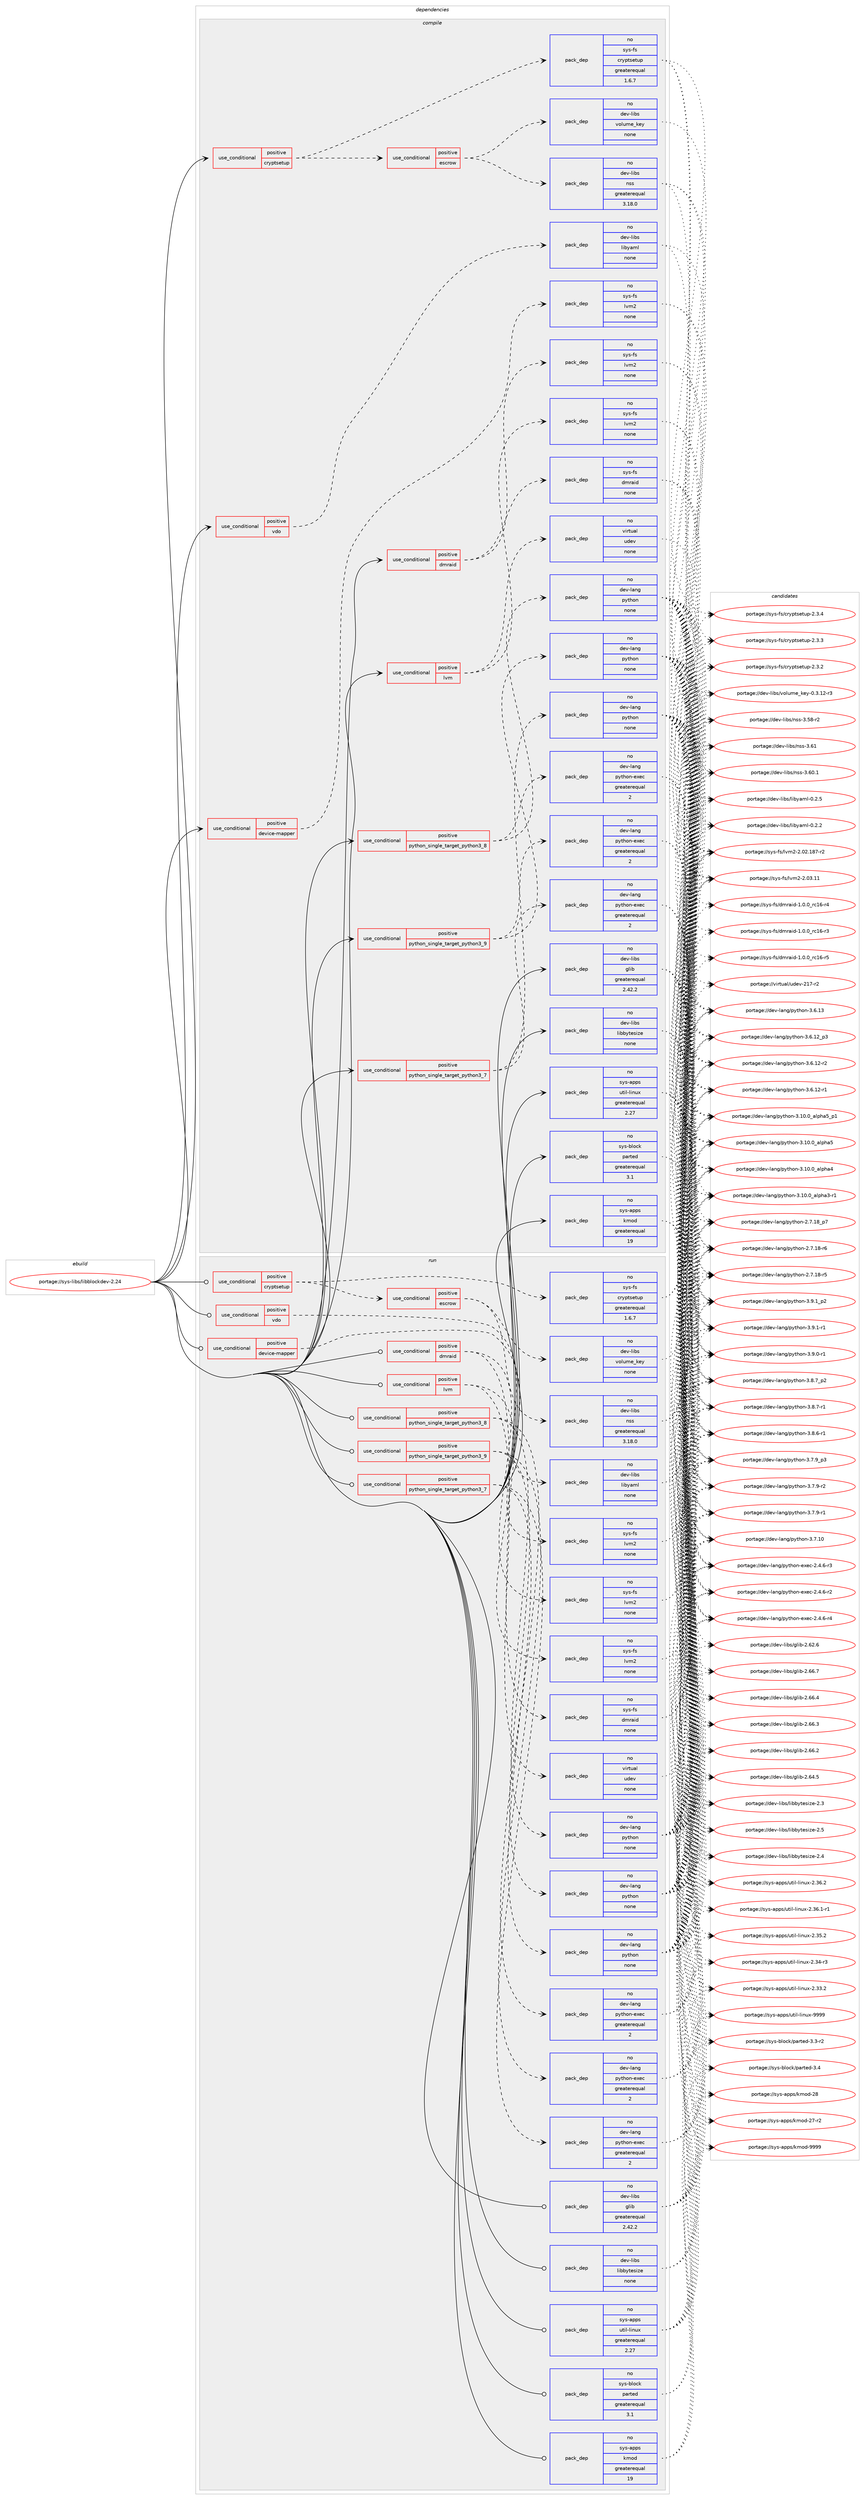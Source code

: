 digraph prolog {

# *************
# Graph options
# *************

newrank=true;
concentrate=true;
compound=true;
graph [rankdir=LR,fontname=Helvetica,fontsize=10,ranksep=1.5];#, ranksep=2.5, nodesep=0.2];
edge  [arrowhead=vee];
node  [fontname=Helvetica,fontsize=10];

# **********
# The ebuild
# **********

subgraph cluster_leftcol {
color=gray;
rank=same;
label=<<i>ebuild</i>>;
id [label="portage://sys-libs/libblockdev-2.24", color=red, width=4, href="../sys-libs/libblockdev-2.24.svg"];
}

# ****************
# The dependencies
# ****************

subgraph cluster_midcol {
color=gray;
label=<<i>dependencies</i>>;
subgraph cluster_compile {
fillcolor="#eeeeee";
style=filled;
label=<<i>compile</i>>;
subgraph cond680 {
dependency3528 [label=<<TABLE BORDER="0" CELLBORDER="1" CELLSPACING="0" CELLPADDING="4"><TR><TD ROWSPAN="3" CELLPADDING="10">use_conditional</TD></TR><TR><TD>positive</TD></TR><TR><TD>cryptsetup</TD></TR></TABLE>>, shape=none, color=red];
subgraph cond681 {
dependency3529 [label=<<TABLE BORDER="0" CELLBORDER="1" CELLSPACING="0" CELLPADDING="4"><TR><TD ROWSPAN="3" CELLPADDING="10">use_conditional</TD></TR><TR><TD>positive</TD></TR><TR><TD>escrow</TD></TR></TABLE>>, shape=none, color=red];
subgraph pack2786 {
dependency3530 [label=<<TABLE BORDER="0" CELLBORDER="1" CELLSPACING="0" CELLPADDING="4" WIDTH="220"><TR><TD ROWSPAN="6" CELLPADDING="30">pack_dep</TD></TR><TR><TD WIDTH="110">no</TD></TR><TR><TD>dev-libs</TD></TR><TR><TD>nss</TD></TR><TR><TD>greaterequal</TD></TR><TR><TD>3.18.0</TD></TR></TABLE>>, shape=none, color=blue];
}
dependency3529:e -> dependency3530:w [weight=20,style="dashed",arrowhead="vee"];
subgraph pack2787 {
dependency3531 [label=<<TABLE BORDER="0" CELLBORDER="1" CELLSPACING="0" CELLPADDING="4" WIDTH="220"><TR><TD ROWSPAN="6" CELLPADDING="30">pack_dep</TD></TR><TR><TD WIDTH="110">no</TD></TR><TR><TD>dev-libs</TD></TR><TR><TD>volume_key</TD></TR><TR><TD>none</TD></TR><TR><TD></TD></TR></TABLE>>, shape=none, color=blue];
}
dependency3529:e -> dependency3531:w [weight=20,style="dashed",arrowhead="vee"];
}
dependency3528:e -> dependency3529:w [weight=20,style="dashed",arrowhead="vee"];
subgraph pack2788 {
dependency3532 [label=<<TABLE BORDER="0" CELLBORDER="1" CELLSPACING="0" CELLPADDING="4" WIDTH="220"><TR><TD ROWSPAN="6" CELLPADDING="30">pack_dep</TD></TR><TR><TD WIDTH="110">no</TD></TR><TR><TD>sys-fs</TD></TR><TR><TD>cryptsetup</TD></TR><TR><TD>greaterequal</TD></TR><TR><TD>1.6.7</TD></TR></TABLE>>, shape=none, color=blue];
}
dependency3528:e -> dependency3532:w [weight=20,style="dashed",arrowhead="vee"];
}
id:e -> dependency3528:w [weight=20,style="solid",arrowhead="vee"];
subgraph cond682 {
dependency3533 [label=<<TABLE BORDER="0" CELLBORDER="1" CELLSPACING="0" CELLPADDING="4"><TR><TD ROWSPAN="3" CELLPADDING="10">use_conditional</TD></TR><TR><TD>positive</TD></TR><TR><TD>device-mapper</TD></TR></TABLE>>, shape=none, color=red];
subgraph pack2789 {
dependency3534 [label=<<TABLE BORDER="0" CELLBORDER="1" CELLSPACING="0" CELLPADDING="4" WIDTH="220"><TR><TD ROWSPAN="6" CELLPADDING="30">pack_dep</TD></TR><TR><TD WIDTH="110">no</TD></TR><TR><TD>sys-fs</TD></TR><TR><TD>lvm2</TD></TR><TR><TD>none</TD></TR><TR><TD></TD></TR></TABLE>>, shape=none, color=blue];
}
dependency3533:e -> dependency3534:w [weight=20,style="dashed",arrowhead="vee"];
}
id:e -> dependency3533:w [weight=20,style="solid",arrowhead="vee"];
subgraph cond683 {
dependency3535 [label=<<TABLE BORDER="0" CELLBORDER="1" CELLSPACING="0" CELLPADDING="4"><TR><TD ROWSPAN="3" CELLPADDING="10">use_conditional</TD></TR><TR><TD>positive</TD></TR><TR><TD>dmraid</TD></TR></TABLE>>, shape=none, color=red];
subgraph pack2790 {
dependency3536 [label=<<TABLE BORDER="0" CELLBORDER="1" CELLSPACING="0" CELLPADDING="4" WIDTH="220"><TR><TD ROWSPAN="6" CELLPADDING="30">pack_dep</TD></TR><TR><TD WIDTH="110">no</TD></TR><TR><TD>sys-fs</TD></TR><TR><TD>dmraid</TD></TR><TR><TD>none</TD></TR><TR><TD></TD></TR></TABLE>>, shape=none, color=blue];
}
dependency3535:e -> dependency3536:w [weight=20,style="dashed",arrowhead="vee"];
subgraph pack2791 {
dependency3537 [label=<<TABLE BORDER="0" CELLBORDER="1" CELLSPACING="0" CELLPADDING="4" WIDTH="220"><TR><TD ROWSPAN="6" CELLPADDING="30">pack_dep</TD></TR><TR><TD WIDTH="110">no</TD></TR><TR><TD>sys-fs</TD></TR><TR><TD>lvm2</TD></TR><TR><TD>none</TD></TR><TR><TD></TD></TR></TABLE>>, shape=none, color=blue];
}
dependency3535:e -> dependency3537:w [weight=20,style="dashed",arrowhead="vee"];
}
id:e -> dependency3535:w [weight=20,style="solid",arrowhead="vee"];
subgraph cond684 {
dependency3538 [label=<<TABLE BORDER="0" CELLBORDER="1" CELLSPACING="0" CELLPADDING="4"><TR><TD ROWSPAN="3" CELLPADDING="10">use_conditional</TD></TR><TR><TD>positive</TD></TR><TR><TD>lvm</TD></TR></TABLE>>, shape=none, color=red];
subgraph pack2792 {
dependency3539 [label=<<TABLE BORDER="0" CELLBORDER="1" CELLSPACING="0" CELLPADDING="4" WIDTH="220"><TR><TD ROWSPAN="6" CELLPADDING="30">pack_dep</TD></TR><TR><TD WIDTH="110">no</TD></TR><TR><TD>sys-fs</TD></TR><TR><TD>lvm2</TD></TR><TR><TD>none</TD></TR><TR><TD></TD></TR></TABLE>>, shape=none, color=blue];
}
dependency3538:e -> dependency3539:w [weight=20,style="dashed",arrowhead="vee"];
subgraph pack2793 {
dependency3540 [label=<<TABLE BORDER="0" CELLBORDER="1" CELLSPACING="0" CELLPADDING="4" WIDTH="220"><TR><TD ROWSPAN="6" CELLPADDING="30">pack_dep</TD></TR><TR><TD WIDTH="110">no</TD></TR><TR><TD>virtual</TD></TR><TR><TD>udev</TD></TR><TR><TD>none</TD></TR><TR><TD></TD></TR></TABLE>>, shape=none, color=blue];
}
dependency3538:e -> dependency3540:w [weight=20,style="dashed",arrowhead="vee"];
}
id:e -> dependency3538:w [weight=20,style="solid",arrowhead="vee"];
subgraph cond685 {
dependency3541 [label=<<TABLE BORDER="0" CELLBORDER="1" CELLSPACING="0" CELLPADDING="4"><TR><TD ROWSPAN="3" CELLPADDING="10">use_conditional</TD></TR><TR><TD>positive</TD></TR><TR><TD>python_single_target_python3_7</TD></TR></TABLE>>, shape=none, color=red];
subgraph pack2794 {
dependency3542 [label=<<TABLE BORDER="0" CELLBORDER="1" CELLSPACING="0" CELLPADDING="4" WIDTH="220"><TR><TD ROWSPAN="6" CELLPADDING="30">pack_dep</TD></TR><TR><TD WIDTH="110">no</TD></TR><TR><TD>dev-lang</TD></TR><TR><TD>python</TD></TR><TR><TD>none</TD></TR><TR><TD></TD></TR></TABLE>>, shape=none, color=blue];
}
dependency3541:e -> dependency3542:w [weight=20,style="dashed",arrowhead="vee"];
subgraph pack2795 {
dependency3543 [label=<<TABLE BORDER="0" CELLBORDER="1" CELLSPACING="0" CELLPADDING="4" WIDTH="220"><TR><TD ROWSPAN="6" CELLPADDING="30">pack_dep</TD></TR><TR><TD WIDTH="110">no</TD></TR><TR><TD>dev-lang</TD></TR><TR><TD>python-exec</TD></TR><TR><TD>greaterequal</TD></TR><TR><TD>2</TD></TR></TABLE>>, shape=none, color=blue];
}
dependency3541:e -> dependency3543:w [weight=20,style="dashed",arrowhead="vee"];
}
id:e -> dependency3541:w [weight=20,style="solid",arrowhead="vee"];
subgraph cond686 {
dependency3544 [label=<<TABLE BORDER="0" CELLBORDER="1" CELLSPACING="0" CELLPADDING="4"><TR><TD ROWSPAN="3" CELLPADDING="10">use_conditional</TD></TR><TR><TD>positive</TD></TR><TR><TD>python_single_target_python3_8</TD></TR></TABLE>>, shape=none, color=red];
subgraph pack2796 {
dependency3545 [label=<<TABLE BORDER="0" CELLBORDER="1" CELLSPACING="0" CELLPADDING="4" WIDTH="220"><TR><TD ROWSPAN="6" CELLPADDING="30">pack_dep</TD></TR><TR><TD WIDTH="110">no</TD></TR><TR><TD>dev-lang</TD></TR><TR><TD>python</TD></TR><TR><TD>none</TD></TR><TR><TD></TD></TR></TABLE>>, shape=none, color=blue];
}
dependency3544:e -> dependency3545:w [weight=20,style="dashed",arrowhead="vee"];
subgraph pack2797 {
dependency3546 [label=<<TABLE BORDER="0" CELLBORDER="1" CELLSPACING="0" CELLPADDING="4" WIDTH="220"><TR><TD ROWSPAN="6" CELLPADDING="30">pack_dep</TD></TR><TR><TD WIDTH="110">no</TD></TR><TR><TD>dev-lang</TD></TR><TR><TD>python-exec</TD></TR><TR><TD>greaterequal</TD></TR><TR><TD>2</TD></TR></TABLE>>, shape=none, color=blue];
}
dependency3544:e -> dependency3546:w [weight=20,style="dashed",arrowhead="vee"];
}
id:e -> dependency3544:w [weight=20,style="solid",arrowhead="vee"];
subgraph cond687 {
dependency3547 [label=<<TABLE BORDER="0" CELLBORDER="1" CELLSPACING="0" CELLPADDING="4"><TR><TD ROWSPAN="3" CELLPADDING="10">use_conditional</TD></TR><TR><TD>positive</TD></TR><TR><TD>python_single_target_python3_9</TD></TR></TABLE>>, shape=none, color=red];
subgraph pack2798 {
dependency3548 [label=<<TABLE BORDER="0" CELLBORDER="1" CELLSPACING="0" CELLPADDING="4" WIDTH="220"><TR><TD ROWSPAN="6" CELLPADDING="30">pack_dep</TD></TR><TR><TD WIDTH="110">no</TD></TR><TR><TD>dev-lang</TD></TR><TR><TD>python</TD></TR><TR><TD>none</TD></TR><TR><TD></TD></TR></TABLE>>, shape=none, color=blue];
}
dependency3547:e -> dependency3548:w [weight=20,style="dashed",arrowhead="vee"];
subgraph pack2799 {
dependency3549 [label=<<TABLE BORDER="0" CELLBORDER="1" CELLSPACING="0" CELLPADDING="4" WIDTH="220"><TR><TD ROWSPAN="6" CELLPADDING="30">pack_dep</TD></TR><TR><TD WIDTH="110">no</TD></TR><TR><TD>dev-lang</TD></TR><TR><TD>python-exec</TD></TR><TR><TD>greaterequal</TD></TR><TR><TD>2</TD></TR></TABLE>>, shape=none, color=blue];
}
dependency3547:e -> dependency3549:w [weight=20,style="dashed",arrowhead="vee"];
}
id:e -> dependency3547:w [weight=20,style="solid",arrowhead="vee"];
subgraph cond688 {
dependency3550 [label=<<TABLE BORDER="0" CELLBORDER="1" CELLSPACING="0" CELLPADDING="4"><TR><TD ROWSPAN="3" CELLPADDING="10">use_conditional</TD></TR><TR><TD>positive</TD></TR><TR><TD>vdo</TD></TR></TABLE>>, shape=none, color=red];
subgraph pack2800 {
dependency3551 [label=<<TABLE BORDER="0" CELLBORDER="1" CELLSPACING="0" CELLPADDING="4" WIDTH="220"><TR><TD ROWSPAN="6" CELLPADDING="30">pack_dep</TD></TR><TR><TD WIDTH="110">no</TD></TR><TR><TD>dev-libs</TD></TR><TR><TD>libyaml</TD></TR><TR><TD>none</TD></TR><TR><TD></TD></TR></TABLE>>, shape=none, color=blue];
}
dependency3550:e -> dependency3551:w [weight=20,style="dashed",arrowhead="vee"];
}
id:e -> dependency3550:w [weight=20,style="solid",arrowhead="vee"];
subgraph pack2801 {
dependency3552 [label=<<TABLE BORDER="0" CELLBORDER="1" CELLSPACING="0" CELLPADDING="4" WIDTH="220"><TR><TD ROWSPAN="6" CELLPADDING="30">pack_dep</TD></TR><TR><TD WIDTH="110">no</TD></TR><TR><TD>dev-libs</TD></TR><TR><TD>glib</TD></TR><TR><TD>greaterequal</TD></TR><TR><TD>2.42.2</TD></TR></TABLE>>, shape=none, color=blue];
}
id:e -> dependency3552:w [weight=20,style="solid",arrowhead="vee"];
subgraph pack2802 {
dependency3553 [label=<<TABLE BORDER="0" CELLBORDER="1" CELLSPACING="0" CELLPADDING="4" WIDTH="220"><TR><TD ROWSPAN="6" CELLPADDING="30">pack_dep</TD></TR><TR><TD WIDTH="110">no</TD></TR><TR><TD>dev-libs</TD></TR><TR><TD>libbytesize</TD></TR><TR><TD>none</TD></TR><TR><TD></TD></TR></TABLE>>, shape=none, color=blue];
}
id:e -> dependency3553:w [weight=20,style="solid",arrowhead="vee"];
subgraph pack2803 {
dependency3554 [label=<<TABLE BORDER="0" CELLBORDER="1" CELLSPACING="0" CELLPADDING="4" WIDTH="220"><TR><TD ROWSPAN="6" CELLPADDING="30">pack_dep</TD></TR><TR><TD WIDTH="110">no</TD></TR><TR><TD>sys-apps</TD></TR><TR><TD>kmod</TD></TR><TR><TD>greaterequal</TD></TR><TR><TD>19</TD></TR></TABLE>>, shape=none, color=blue];
}
id:e -> dependency3554:w [weight=20,style="solid",arrowhead="vee"];
subgraph pack2804 {
dependency3555 [label=<<TABLE BORDER="0" CELLBORDER="1" CELLSPACING="0" CELLPADDING="4" WIDTH="220"><TR><TD ROWSPAN="6" CELLPADDING="30">pack_dep</TD></TR><TR><TD WIDTH="110">no</TD></TR><TR><TD>sys-apps</TD></TR><TR><TD>util-linux</TD></TR><TR><TD>greaterequal</TD></TR><TR><TD>2.27</TD></TR></TABLE>>, shape=none, color=blue];
}
id:e -> dependency3555:w [weight=20,style="solid",arrowhead="vee"];
subgraph pack2805 {
dependency3556 [label=<<TABLE BORDER="0" CELLBORDER="1" CELLSPACING="0" CELLPADDING="4" WIDTH="220"><TR><TD ROWSPAN="6" CELLPADDING="30">pack_dep</TD></TR><TR><TD WIDTH="110">no</TD></TR><TR><TD>sys-block</TD></TR><TR><TD>parted</TD></TR><TR><TD>greaterequal</TD></TR><TR><TD>3.1</TD></TR></TABLE>>, shape=none, color=blue];
}
id:e -> dependency3556:w [weight=20,style="solid",arrowhead="vee"];
}
subgraph cluster_compileandrun {
fillcolor="#eeeeee";
style=filled;
label=<<i>compile and run</i>>;
}
subgraph cluster_run {
fillcolor="#eeeeee";
style=filled;
label=<<i>run</i>>;
subgraph cond689 {
dependency3557 [label=<<TABLE BORDER="0" CELLBORDER="1" CELLSPACING="0" CELLPADDING="4"><TR><TD ROWSPAN="3" CELLPADDING="10">use_conditional</TD></TR><TR><TD>positive</TD></TR><TR><TD>cryptsetup</TD></TR></TABLE>>, shape=none, color=red];
subgraph cond690 {
dependency3558 [label=<<TABLE BORDER="0" CELLBORDER="1" CELLSPACING="0" CELLPADDING="4"><TR><TD ROWSPAN="3" CELLPADDING="10">use_conditional</TD></TR><TR><TD>positive</TD></TR><TR><TD>escrow</TD></TR></TABLE>>, shape=none, color=red];
subgraph pack2806 {
dependency3559 [label=<<TABLE BORDER="0" CELLBORDER="1" CELLSPACING="0" CELLPADDING="4" WIDTH="220"><TR><TD ROWSPAN="6" CELLPADDING="30">pack_dep</TD></TR><TR><TD WIDTH="110">no</TD></TR><TR><TD>dev-libs</TD></TR><TR><TD>nss</TD></TR><TR><TD>greaterequal</TD></TR><TR><TD>3.18.0</TD></TR></TABLE>>, shape=none, color=blue];
}
dependency3558:e -> dependency3559:w [weight=20,style="dashed",arrowhead="vee"];
subgraph pack2807 {
dependency3560 [label=<<TABLE BORDER="0" CELLBORDER="1" CELLSPACING="0" CELLPADDING="4" WIDTH="220"><TR><TD ROWSPAN="6" CELLPADDING="30">pack_dep</TD></TR><TR><TD WIDTH="110">no</TD></TR><TR><TD>dev-libs</TD></TR><TR><TD>volume_key</TD></TR><TR><TD>none</TD></TR><TR><TD></TD></TR></TABLE>>, shape=none, color=blue];
}
dependency3558:e -> dependency3560:w [weight=20,style="dashed",arrowhead="vee"];
}
dependency3557:e -> dependency3558:w [weight=20,style="dashed",arrowhead="vee"];
subgraph pack2808 {
dependency3561 [label=<<TABLE BORDER="0" CELLBORDER="1" CELLSPACING="0" CELLPADDING="4" WIDTH="220"><TR><TD ROWSPAN="6" CELLPADDING="30">pack_dep</TD></TR><TR><TD WIDTH="110">no</TD></TR><TR><TD>sys-fs</TD></TR><TR><TD>cryptsetup</TD></TR><TR><TD>greaterequal</TD></TR><TR><TD>1.6.7</TD></TR></TABLE>>, shape=none, color=blue];
}
dependency3557:e -> dependency3561:w [weight=20,style="dashed",arrowhead="vee"];
}
id:e -> dependency3557:w [weight=20,style="solid",arrowhead="odot"];
subgraph cond691 {
dependency3562 [label=<<TABLE BORDER="0" CELLBORDER="1" CELLSPACING="0" CELLPADDING="4"><TR><TD ROWSPAN="3" CELLPADDING="10">use_conditional</TD></TR><TR><TD>positive</TD></TR><TR><TD>device-mapper</TD></TR></TABLE>>, shape=none, color=red];
subgraph pack2809 {
dependency3563 [label=<<TABLE BORDER="0" CELLBORDER="1" CELLSPACING="0" CELLPADDING="4" WIDTH="220"><TR><TD ROWSPAN="6" CELLPADDING="30">pack_dep</TD></TR><TR><TD WIDTH="110">no</TD></TR><TR><TD>sys-fs</TD></TR><TR><TD>lvm2</TD></TR><TR><TD>none</TD></TR><TR><TD></TD></TR></TABLE>>, shape=none, color=blue];
}
dependency3562:e -> dependency3563:w [weight=20,style="dashed",arrowhead="vee"];
}
id:e -> dependency3562:w [weight=20,style="solid",arrowhead="odot"];
subgraph cond692 {
dependency3564 [label=<<TABLE BORDER="0" CELLBORDER="1" CELLSPACING="0" CELLPADDING="4"><TR><TD ROWSPAN="3" CELLPADDING="10">use_conditional</TD></TR><TR><TD>positive</TD></TR><TR><TD>dmraid</TD></TR></TABLE>>, shape=none, color=red];
subgraph pack2810 {
dependency3565 [label=<<TABLE BORDER="0" CELLBORDER="1" CELLSPACING="0" CELLPADDING="4" WIDTH="220"><TR><TD ROWSPAN="6" CELLPADDING="30">pack_dep</TD></TR><TR><TD WIDTH="110">no</TD></TR><TR><TD>sys-fs</TD></TR><TR><TD>dmraid</TD></TR><TR><TD>none</TD></TR><TR><TD></TD></TR></TABLE>>, shape=none, color=blue];
}
dependency3564:e -> dependency3565:w [weight=20,style="dashed",arrowhead="vee"];
subgraph pack2811 {
dependency3566 [label=<<TABLE BORDER="0" CELLBORDER="1" CELLSPACING="0" CELLPADDING="4" WIDTH="220"><TR><TD ROWSPAN="6" CELLPADDING="30">pack_dep</TD></TR><TR><TD WIDTH="110">no</TD></TR><TR><TD>sys-fs</TD></TR><TR><TD>lvm2</TD></TR><TR><TD>none</TD></TR><TR><TD></TD></TR></TABLE>>, shape=none, color=blue];
}
dependency3564:e -> dependency3566:w [weight=20,style="dashed",arrowhead="vee"];
}
id:e -> dependency3564:w [weight=20,style="solid",arrowhead="odot"];
subgraph cond693 {
dependency3567 [label=<<TABLE BORDER="0" CELLBORDER="1" CELLSPACING="0" CELLPADDING="4"><TR><TD ROWSPAN="3" CELLPADDING="10">use_conditional</TD></TR><TR><TD>positive</TD></TR><TR><TD>lvm</TD></TR></TABLE>>, shape=none, color=red];
subgraph pack2812 {
dependency3568 [label=<<TABLE BORDER="0" CELLBORDER="1" CELLSPACING="0" CELLPADDING="4" WIDTH="220"><TR><TD ROWSPAN="6" CELLPADDING="30">pack_dep</TD></TR><TR><TD WIDTH="110">no</TD></TR><TR><TD>sys-fs</TD></TR><TR><TD>lvm2</TD></TR><TR><TD>none</TD></TR><TR><TD></TD></TR></TABLE>>, shape=none, color=blue];
}
dependency3567:e -> dependency3568:w [weight=20,style="dashed",arrowhead="vee"];
subgraph pack2813 {
dependency3569 [label=<<TABLE BORDER="0" CELLBORDER="1" CELLSPACING="0" CELLPADDING="4" WIDTH="220"><TR><TD ROWSPAN="6" CELLPADDING="30">pack_dep</TD></TR><TR><TD WIDTH="110">no</TD></TR><TR><TD>virtual</TD></TR><TR><TD>udev</TD></TR><TR><TD>none</TD></TR><TR><TD></TD></TR></TABLE>>, shape=none, color=blue];
}
dependency3567:e -> dependency3569:w [weight=20,style="dashed",arrowhead="vee"];
}
id:e -> dependency3567:w [weight=20,style="solid",arrowhead="odot"];
subgraph cond694 {
dependency3570 [label=<<TABLE BORDER="0" CELLBORDER="1" CELLSPACING="0" CELLPADDING="4"><TR><TD ROWSPAN="3" CELLPADDING="10">use_conditional</TD></TR><TR><TD>positive</TD></TR><TR><TD>python_single_target_python3_7</TD></TR></TABLE>>, shape=none, color=red];
subgraph pack2814 {
dependency3571 [label=<<TABLE BORDER="0" CELLBORDER="1" CELLSPACING="0" CELLPADDING="4" WIDTH="220"><TR><TD ROWSPAN="6" CELLPADDING="30">pack_dep</TD></TR><TR><TD WIDTH="110">no</TD></TR><TR><TD>dev-lang</TD></TR><TR><TD>python</TD></TR><TR><TD>none</TD></TR><TR><TD></TD></TR></TABLE>>, shape=none, color=blue];
}
dependency3570:e -> dependency3571:w [weight=20,style="dashed",arrowhead="vee"];
subgraph pack2815 {
dependency3572 [label=<<TABLE BORDER="0" CELLBORDER="1" CELLSPACING="0" CELLPADDING="4" WIDTH="220"><TR><TD ROWSPAN="6" CELLPADDING="30">pack_dep</TD></TR><TR><TD WIDTH="110">no</TD></TR><TR><TD>dev-lang</TD></TR><TR><TD>python-exec</TD></TR><TR><TD>greaterequal</TD></TR><TR><TD>2</TD></TR></TABLE>>, shape=none, color=blue];
}
dependency3570:e -> dependency3572:w [weight=20,style="dashed",arrowhead="vee"];
}
id:e -> dependency3570:w [weight=20,style="solid",arrowhead="odot"];
subgraph cond695 {
dependency3573 [label=<<TABLE BORDER="0" CELLBORDER="1" CELLSPACING="0" CELLPADDING="4"><TR><TD ROWSPAN="3" CELLPADDING="10">use_conditional</TD></TR><TR><TD>positive</TD></TR><TR><TD>python_single_target_python3_8</TD></TR></TABLE>>, shape=none, color=red];
subgraph pack2816 {
dependency3574 [label=<<TABLE BORDER="0" CELLBORDER="1" CELLSPACING="0" CELLPADDING="4" WIDTH="220"><TR><TD ROWSPAN="6" CELLPADDING="30">pack_dep</TD></TR><TR><TD WIDTH="110">no</TD></TR><TR><TD>dev-lang</TD></TR><TR><TD>python</TD></TR><TR><TD>none</TD></TR><TR><TD></TD></TR></TABLE>>, shape=none, color=blue];
}
dependency3573:e -> dependency3574:w [weight=20,style="dashed",arrowhead="vee"];
subgraph pack2817 {
dependency3575 [label=<<TABLE BORDER="0" CELLBORDER="1" CELLSPACING="0" CELLPADDING="4" WIDTH="220"><TR><TD ROWSPAN="6" CELLPADDING="30">pack_dep</TD></TR><TR><TD WIDTH="110">no</TD></TR><TR><TD>dev-lang</TD></TR><TR><TD>python-exec</TD></TR><TR><TD>greaterequal</TD></TR><TR><TD>2</TD></TR></TABLE>>, shape=none, color=blue];
}
dependency3573:e -> dependency3575:w [weight=20,style="dashed",arrowhead="vee"];
}
id:e -> dependency3573:w [weight=20,style="solid",arrowhead="odot"];
subgraph cond696 {
dependency3576 [label=<<TABLE BORDER="0" CELLBORDER="1" CELLSPACING="0" CELLPADDING="4"><TR><TD ROWSPAN="3" CELLPADDING="10">use_conditional</TD></TR><TR><TD>positive</TD></TR><TR><TD>python_single_target_python3_9</TD></TR></TABLE>>, shape=none, color=red];
subgraph pack2818 {
dependency3577 [label=<<TABLE BORDER="0" CELLBORDER="1" CELLSPACING="0" CELLPADDING="4" WIDTH="220"><TR><TD ROWSPAN="6" CELLPADDING="30">pack_dep</TD></TR><TR><TD WIDTH="110">no</TD></TR><TR><TD>dev-lang</TD></TR><TR><TD>python</TD></TR><TR><TD>none</TD></TR><TR><TD></TD></TR></TABLE>>, shape=none, color=blue];
}
dependency3576:e -> dependency3577:w [weight=20,style="dashed",arrowhead="vee"];
subgraph pack2819 {
dependency3578 [label=<<TABLE BORDER="0" CELLBORDER="1" CELLSPACING="0" CELLPADDING="4" WIDTH="220"><TR><TD ROWSPAN="6" CELLPADDING="30">pack_dep</TD></TR><TR><TD WIDTH="110">no</TD></TR><TR><TD>dev-lang</TD></TR><TR><TD>python-exec</TD></TR><TR><TD>greaterequal</TD></TR><TR><TD>2</TD></TR></TABLE>>, shape=none, color=blue];
}
dependency3576:e -> dependency3578:w [weight=20,style="dashed",arrowhead="vee"];
}
id:e -> dependency3576:w [weight=20,style="solid",arrowhead="odot"];
subgraph cond697 {
dependency3579 [label=<<TABLE BORDER="0" CELLBORDER="1" CELLSPACING="0" CELLPADDING="4"><TR><TD ROWSPAN="3" CELLPADDING="10">use_conditional</TD></TR><TR><TD>positive</TD></TR><TR><TD>vdo</TD></TR></TABLE>>, shape=none, color=red];
subgraph pack2820 {
dependency3580 [label=<<TABLE BORDER="0" CELLBORDER="1" CELLSPACING="0" CELLPADDING="4" WIDTH="220"><TR><TD ROWSPAN="6" CELLPADDING="30">pack_dep</TD></TR><TR><TD WIDTH="110">no</TD></TR><TR><TD>dev-libs</TD></TR><TR><TD>libyaml</TD></TR><TR><TD>none</TD></TR><TR><TD></TD></TR></TABLE>>, shape=none, color=blue];
}
dependency3579:e -> dependency3580:w [weight=20,style="dashed",arrowhead="vee"];
}
id:e -> dependency3579:w [weight=20,style="solid",arrowhead="odot"];
subgraph pack2821 {
dependency3581 [label=<<TABLE BORDER="0" CELLBORDER="1" CELLSPACING="0" CELLPADDING="4" WIDTH="220"><TR><TD ROWSPAN="6" CELLPADDING="30">pack_dep</TD></TR><TR><TD WIDTH="110">no</TD></TR><TR><TD>dev-libs</TD></TR><TR><TD>glib</TD></TR><TR><TD>greaterequal</TD></TR><TR><TD>2.42.2</TD></TR></TABLE>>, shape=none, color=blue];
}
id:e -> dependency3581:w [weight=20,style="solid",arrowhead="odot"];
subgraph pack2822 {
dependency3582 [label=<<TABLE BORDER="0" CELLBORDER="1" CELLSPACING="0" CELLPADDING="4" WIDTH="220"><TR><TD ROWSPAN="6" CELLPADDING="30">pack_dep</TD></TR><TR><TD WIDTH="110">no</TD></TR><TR><TD>dev-libs</TD></TR><TR><TD>libbytesize</TD></TR><TR><TD>none</TD></TR><TR><TD></TD></TR></TABLE>>, shape=none, color=blue];
}
id:e -> dependency3582:w [weight=20,style="solid",arrowhead="odot"];
subgraph pack2823 {
dependency3583 [label=<<TABLE BORDER="0" CELLBORDER="1" CELLSPACING="0" CELLPADDING="4" WIDTH="220"><TR><TD ROWSPAN="6" CELLPADDING="30">pack_dep</TD></TR><TR><TD WIDTH="110">no</TD></TR><TR><TD>sys-apps</TD></TR><TR><TD>kmod</TD></TR><TR><TD>greaterequal</TD></TR><TR><TD>19</TD></TR></TABLE>>, shape=none, color=blue];
}
id:e -> dependency3583:w [weight=20,style="solid",arrowhead="odot"];
subgraph pack2824 {
dependency3584 [label=<<TABLE BORDER="0" CELLBORDER="1" CELLSPACING="0" CELLPADDING="4" WIDTH="220"><TR><TD ROWSPAN="6" CELLPADDING="30">pack_dep</TD></TR><TR><TD WIDTH="110">no</TD></TR><TR><TD>sys-apps</TD></TR><TR><TD>util-linux</TD></TR><TR><TD>greaterequal</TD></TR><TR><TD>2.27</TD></TR></TABLE>>, shape=none, color=blue];
}
id:e -> dependency3584:w [weight=20,style="solid",arrowhead="odot"];
subgraph pack2825 {
dependency3585 [label=<<TABLE BORDER="0" CELLBORDER="1" CELLSPACING="0" CELLPADDING="4" WIDTH="220"><TR><TD ROWSPAN="6" CELLPADDING="30">pack_dep</TD></TR><TR><TD WIDTH="110">no</TD></TR><TR><TD>sys-block</TD></TR><TR><TD>parted</TD></TR><TR><TD>greaterequal</TD></TR><TR><TD>3.1</TD></TR></TABLE>>, shape=none, color=blue];
}
id:e -> dependency3585:w [weight=20,style="solid",arrowhead="odot"];
}
}

# **************
# The candidates
# **************

subgraph cluster_choices {
rank=same;
color=gray;
label=<<i>candidates</i>>;

subgraph choice2786 {
color=black;
nodesep=1;
choice1001011184510810598115471101151154551465449 [label="portage://dev-libs/nss-3.61", color=red, width=4,href="../dev-libs/nss-3.61.svg"];
choice10010111845108105981154711011511545514654484649 [label="portage://dev-libs/nss-3.60.1", color=red, width=4,href="../dev-libs/nss-3.60.1.svg"];
choice10010111845108105981154711011511545514653564511450 [label="portage://dev-libs/nss-3.58-r2", color=red, width=4,href="../dev-libs/nss-3.58-r2.svg"];
dependency3530:e -> choice1001011184510810598115471101151154551465449:w [style=dotted,weight="100"];
dependency3530:e -> choice10010111845108105981154711011511545514654484649:w [style=dotted,weight="100"];
dependency3530:e -> choice10010111845108105981154711011511545514653564511450:w [style=dotted,weight="100"];
}
subgraph choice2787 {
color=black;
nodesep=1;
choice10010111845108105981154711811110811710910195107101121454846514649504511451 [label="portage://dev-libs/volume_key-0.3.12-r3", color=red, width=4,href="../dev-libs/volume_key-0.3.12-r3.svg"];
dependency3531:e -> choice10010111845108105981154711811110811710910195107101121454846514649504511451:w [style=dotted,weight="100"];
}
subgraph choice2788 {
color=black;
nodesep=1;
choice115121115451021154799114121112116115101116117112455046514652 [label="portage://sys-fs/cryptsetup-2.3.4", color=red, width=4,href="../sys-fs/cryptsetup-2.3.4.svg"];
choice115121115451021154799114121112116115101116117112455046514651 [label="portage://sys-fs/cryptsetup-2.3.3", color=red, width=4,href="../sys-fs/cryptsetup-2.3.3.svg"];
choice115121115451021154799114121112116115101116117112455046514650 [label="portage://sys-fs/cryptsetup-2.3.2", color=red, width=4,href="../sys-fs/cryptsetup-2.3.2.svg"];
dependency3532:e -> choice115121115451021154799114121112116115101116117112455046514652:w [style=dotted,weight="100"];
dependency3532:e -> choice115121115451021154799114121112116115101116117112455046514651:w [style=dotted,weight="100"];
dependency3532:e -> choice115121115451021154799114121112116115101116117112455046514650:w [style=dotted,weight="100"];
}
subgraph choice2789 {
color=black;
nodesep=1;
choice1151211154510211547108118109504550464851464949 [label="portage://sys-fs/lvm2-2.03.11", color=red, width=4,href="../sys-fs/lvm2-2.03.11.svg"];
choice1151211154510211547108118109504550464850464956554511450 [label="portage://sys-fs/lvm2-2.02.187-r2", color=red, width=4,href="../sys-fs/lvm2-2.02.187-r2.svg"];
dependency3534:e -> choice1151211154510211547108118109504550464851464949:w [style=dotted,weight="100"];
dependency3534:e -> choice1151211154510211547108118109504550464850464956554511450:w [style=dotted,weight="100"];
}
subgraph choice2790 {
color=black;
nodesep=1;
choice115121115451021154710010911497105100454946484648951149949544511453 [label="portage://sys-fs/dmraid-1.0.0_rc16-r5", color=red, width=4,href="../sys-fs/dmraid-1.0.0_rc16-r5.svg"];
choice115121115451021154710010911497105100454946484648951149949544511452 [label="portage://sys-fs/dmraid-1.0.0_rc16-r4", color=red, width=4,href="../sys-fs/dmraid-1.0.0_rc16-r4.svg"];
choice115121115451021154710010911497105100454946484648951149949544511451 [label="portage://sys-fs/dmraid-1.0.0_rc16-r3", color=red, width=4,href="../sys-fs/dmraid-1.0.0_rc16-r3.svg"];
dependency3536:e -> choice115121115451021154710010911497105100454946484648951149949544511453:w [style=dotted,weight="100"];
dependency3536:e -> choice115121115451021154710010911497105100454946484648951149949544511452:w [style=dotted,weight="100"];
dependency3536:e -> choice115121115451021154710010911497105100454946484648951149949544511451:w [style=dotted,weight="100"];
}
subgraph choice2791 {
color=black;
nodesep=1;
choice1151211154510211547108118109504550464851464949 [label="portage://sys-fs/lvm2-2.03.11", color=red, width=4,href="../sys-fs/lvm2-2.03.11.svg"];
choice1151211154510211547108118109504550464850464956554511450 [label="portage://sys-fs/lvm2-2.02.187-r2", color=red, width=4,href="../sys-fs/lvm2-2.02.187-r2.svg"];
dependency3537:e -> choice1151211154510211547108118109504550464851464949:w [style=dotted,weight="100"];
dependency3537:e -> choice1151211154510211547108118109504550464850464956554511450:w [style=dotted,weight="100"];
}
subgraph choice2792 {
color=black;
nodesep=1;
choice1151211154510211547108118109504550464851464949 [label="portage://sys-fs/lvm2-2.03.11", color=red, width=4,href="../sys-fs/lvm2-2.03.11.svg"];
choice1151211154510211547108118109504550464850464956554511450 [label="portage://sys-fs/lvm2-2.02.187-r2", color=red, width=4,href="../sys-fs/lvm2-2.02.187-r2.svg"];
dependency3539:e -> choice1151211154510211547108118109504550464851464949:w [style=dotted,weight="100"];
dependency3539:e -> choice1151211154510211547108118109504550464850464956554511450:w [style=dotted,weight="100"];
}
subgraph choice2793 {
color=black;
nodesep=1;
choice1181051141161179710847117100101118455049554511450 [label="portage://virtual/udev-217-r2", color=red, width=4,href="../virtual/udev-217-r2.svg"];
dependency3540:e -> choice1181051141161179710847117100101118455049554511450:w [style=dotted,weight="100"];
}
subgraph choice2794 {
color=black;
nodesep=1;
choice1001011184510897110103471121211161041111104551465746499511250 [label="portage://dev-lang/python-3.9.1_p2", color=red, width=4,href="../dev-lang/python-3.9.1_p2.svg"];
choice1001011184510897110103471121211161041111104551465746494511449 [label="portage://dev-lang/python-3.9.1-r1", color=red, width=4,href="../dev-lang/python-3.9.1-r1.svg"];
choice1001011184510897110103471121211161041111104551465746484511449 [label="portage://dev-lang/python-3.9.0-r1", color=red, width=4,href="../dev-lang/python-3.9.0-r1.svg"];
choice1001011184510897110103471121211161041111104551465646559511250 [label="portage://dev-lang/python-3.8.7_p2", color=red, width=4,href="../dev-lang/python-3.8.7_p2.svg"];
choice1001011184510897110103471121211161041111104551465646554511449 [label="portage://dev-lang/python-3.8.7-r1", color=red, width=4,href="../dev-lang/python-3.8.7-r1.svg"];
choice1001011184510897110103471121211161041111104551465646544511449 [label="portage://dev-lang/python-3.8.6-r1", color=red, width=4,href="../dev-lang/python-3.8.6-r1.svg"];
choice1001011184510897110103471121211161041111104551465546579511251 [label="portage://dev-lang/python-3.7.9_p3", color=red, width=4,href="../dev-lang/python-3.7.9_p3.svg"];
choice1001011184510897110103471121211161041111104551465546574511450 [label="portage://dev-lang/python-3.7.9-r2", color=red, width=4,href="../dev-lang/python-3.7.9-r2.svg"];
choice1001011184510897110103471121211161041111104551465546574511449 [label="portage://dev-lang/python-3.7.9-r1", color=red, width=4,href="../dev-lang/python-3.7.9-r1.svg"];
choice10010111845108971101034711212111610411111045514655464948 [label="portage://dev-lang/python-3.7.10", color=red, width=4,href="../dev-lang/python-3.7.10.svg"];
choice10010111845108971101034711212111610411111045514654464951 [label="portage://dev-lang/python-3.6.13", color=red, width=4,href="../dev-lang/python-3.6.13.svg"];
choice100101118451089711010347112121116104111110455146544649509511251 [label="portage://dev-lang/python-3.6.12_p3", color=red, width=4,href="../dev-lang/python-3.6.12_p3.svg"];
choice100101118451089711010347112121116104111110455146544649504511450 [label="portage://dev-lang/python-3.6.12-r2", color=red, width=4,href="../dev-lang/python-3.6.12-r2.svg"];
choice100101118451089711010347112121116104111110455146544649504511449 [label="portage://dev-lang/python-3.6.12-r1", color=red, width=4,href="../dev-lang/python-3.6.12-r1.svg"];
choice10010111845108971101034711212111610411111045514649484648959710811210497539511249 [label="portage://dev-lang/python-3.10.0_alpha5_p1", color=red, width=4,href="../dev-lang/python-3.10.0_alpha5_p1.svg"];
choice1001011184510897110103471121211161041111104551464948464895971081121049753 [label="portage://dev-lang/python-3.10.0_alpha5", color=red, width=4,href="../dev-lang/python-3.10.0_alpha5.svg"];
choice1001011184510897110103471121211161041111104551464948464895971081121049752 [label="portage://dev-lang/python-3.10.0_alpha4", color=red, width=4,href="../dev-lang/python-3.10.0_alpha4.svg"];
choice10010111845108971101034711212111610411111045514649484648959710811210497514511449 [label="portage://dev-lang/python-3.10.0_alpha3-r1", color=red, width=4,href="../dev-lang/python-3.10.0_alpha3-r1.svg"];
choice100101118451089711010347112121116104111110455046554649569511255 [label="portage://dev-lang/python-2.7.18_p7", color=red, width=4,href="../dev-lang/python-2.7.18_p7.svg"];
choice100101118451089711010347112121116104111110455046554649564511454 [label="portage://dev-lang/python-2.7.18-r6", color=red, width=4,href="../dev-lang/python-2.7.18-r6.svg"];
choice100101118451089711010347112121116104111110455046554649564511453 [label="portage://dev-lang/python-2.7.18-r5", color=red, width=4,href="../dev-lang/python-2.7.18-r5.svg"];
dependency3542:e -> choice1001011184510897110103471121211161041111104551465746499511250:w [style=dotted,weight="100"];
dependency3542:e -> choice1001011184510897110103471121211161041111104551465746494511449:w [style=dotted,weight="100"];
dependency3542:e -> choice1001011184510897110103471121211161041111104551465746484511449:w [style=dotted,weight="100"];
dependency3542:e -> choice1001011184510897110103471121211161041111104551465646559511250:w [style=dotted,weight="100"];
dependency3542:e -> choice1001011184510897110103471121211161041111104551465646554511449:w [style=dotted,weight="100"];
dependency3542:e -> choice1001011184510897110103471121211161041111104551465646544511449:w [style=dotted,weight="100"];
dependency3542:e -> choice1001011184510897110103471121211161041111104551465546579511251:w [style=dotted,weight="100"];
dependency3542:e -> choice1001011184510897110103471121211161041111104551465546574511450:w [style=dotted,weight="100"];
dependency3542:e -> choice1001011184510897110103471121211161041111104551465546574511449:w [style=dotted,weight="100"];
dependency3542:e -> choice10010111845108971101034711212111610411111045514655464948:w [style=dotted,weight="100"];
dependency3542:e -> choice10010111845108971101034711212111610411111045514654464951:w [style=dotted,weight="100"];
dependency3542:e -> choice100101118451089711010347112121116104111110455146544649509511251:w [style=dotted,weight="100"];
dependency3542:e -> choice100101118451089711010347112121116104111110455146544649504511450:w [style=dotted,weight="100"];
dependency3542:e -> choice100101118451089711010347112121116104111110455146544649504511449:w [style=dotted,weight="100"];
dependency3542:e -> choice10010111845108971101034711212111610411111045514649484648959710811210497539511249:w [style=dotted,weight="100"];
dependency3542:e -> choice1001011184510897110103471121211161041111104551464948464895971081121049753:w [style=dotted,weight="100"];
dependency3542:e -> choice1001011184510897110103471121211161041111104551464948464895971081121049752:w [style=dotted,weight="100"];
dependency3542:e -> choice10010111845108971101034711212111610411111045514649484648959710811210497514511449:w [style=dotted,weight="100"];
dependency3542:e -> choice100101118451089711010347112121116104111110455046554649569511255:w [style=dotted,weight="100"];
dependency3542:e -> choice100101118451089711010347112121116104111110455046554649564511454:w [style=dotted,weight="100"];
dependency3542:e -> choice100101118451089711010347112121116104111110455046554649564511453:w [style=dotted,weight="100"];
}
subgraph choice2795 {
color=black;
nodesep=1;
choice10010111845108971101034711212111610411111045101120101994550465246544511452 [label="portage://dev-lang/python-exec-2.4.6-r4", color=red, width=4,href="../dev-lang/python-exec-2.4.6-r4.svg"];
choice10010111845108971101034711212111610411111045101120101994550465246544511451 [label="portage://dev-lang/python-exec-2.4.6-r3", color=red, width=4,href="../dev-lang/python-exec-2.4.6-r3.svg"];
choice10010111845108971101034711212111610411111045101120101994550465246544511450 [label="portage://dev-lang/python-exec-2.4.6-r2", color=red, width=4,href="../dev-lang/python-exec-2.4.6-r2.svg"];
dependency3543:e -> choice10010111845108971101034711212111610411111045101120101994550465246544511452:w [style=dotted,weight="100"];
dependency3543:e -> choice10010111845108971101034711212111610411111045101120101994550465246544511451:w [style=dotted,weight="100"];
dependency3543:e -> choice10010111845108971101034711212111610411111045101120101994550465246544511450:w [style=dotted,weight="100"];
}
subgraph choice2796 {
color=black;
nodesep=1;
choice1001011184510897110103471121211161041111104551465746499511250 [label="portage://dev-lang/python-3.9.1_p2", color=red, width=4,href="../dev-lang/python-3.9.1_p2.svg"];
choice1001011184510897110103471121211161041111104551465746494511449 [label="portage://dev-lang/python-3.9.1-r1", color=red, width=4,href="../dev-lang/python-3.9.1-r1.svg"];
choice1001011184510897110103471121211161041111104551465746484511449 [label="portage://dev-lang/python-3.9.0-r1", color=red, width=4,href="../dev-lang/python-3.9.0-r1.svg"];
choice1001011184510897110103471121211161041111104551465646559511250 [label="portage://dev-lang/python-3.8.7_p2", color=red, width=4,href="../dev-lang/python-3.8.7_p2.svg"];
choice1001011184510897110103471121211161041111104551465646554511449 [label="portage://dev-lang/python-3.8.7-r1", color=red, width=4,href="../dev-lang/python-3.8.7-r1.svg"];
choice1001011184510897110103471121211161041111104551465646544511449 [label="portage://dev-lang/python-3.8.6-r1", color=red, width=4,href="../dev-lang/python-3.8.6-r1.svg"];
choice1001011184510897110103471121211161041111104551465546579511251 [label="portage://dev-lang/python-3.7.9_p3", color=red, width=4,href="../dev-lang/python-3.7.9_p3.svg"];
choice1001011184510897110103471121211161041111104551465546574511450 [label="portage://dev-lang/python-3.7.9-r2", color=red, width=4,href="../dev-lang/python-3.7.9-r2.svg"];
choice1001011184510897110103471121211161041111104551465546574511449 [label="portage://dev-lang/python-3.7.9-r1", color=red, width=4,href="../dev-lang/python-3.7.9-r1.svg"];
choice10010111845108971101034711212111610411111045514655464948 [label="portage://dev-lang/python-3.7.10", color=red, width=4,href="../dev-lang/python-3.7.10.svg"];
choice10010111845108971101034711212111610411111045514654464951 [label="portage://dev-lang/python-3.6.13", color=red, width=4,href="../dev-lang/python-3.6.13.svg"];
choice100101118451089711010347112121116104111110455146544649509511251 [label="portage://dev-lang/python-3.6.12_p3", color=red, width=4,href="../dev-lang/python-3.6.12_p3.svg"];
choice100101118451089711010347112121116104111110455146544649504511450 [label="portage://dev-lang/python-3.6.12-r2", color=red, width=4,href="../dev-lang/python-3.6.12-r2.svg"];
choice100101118451089711010347112121116104111110455146544649504511449 [label="portage://dev-lang/python-3.6.12-r1", color=red, width=4,href="../dev-lang/python-3.6.12-r1.svg"];
choice10010111845108971101034711212111610411111045514649484648959710811210497539511249 [label="portage://dev-lang/python-3.10.0_alpha5_p1", color=red, width=4,href="../dev-lang/python-3.10.0_alpha5_p1.svg"];
choice1001011184510897110103471121211161041111104551464948464895971081121049753 [label="portage://dev-lang/python-3.10.0_alpha5", color=red, width=4,href="../dev-lang/python-3.10.0_alpha5.svg"];
choice1001011184510897110103471121211161041111104551464948464895971081121049752 [label="portage://dev-lang/python-3.10.0_alpha4", color=red, width=4,href="../dev-lang/python-3.10.0_alpha4.svg"];
choice10010111845108971101034711212111610411111045514649484648959710811210497514511449 [label="portage://dev-lang/python-3.10.0_alpha3-r1", color=red, width=4,href="../dev-lang/python-3.10.0_alpha3-r1.svg"];
choice100101118451089711010347112121116104111110455046554649569511255 [label="portage://dev-lang/python-2.7.18_p7", color=red, width=4,href="../dev-lang/python-2.7.18_p7.svg"];
choice100101118451089711010347112121116104111110455046554649564511454 [label="portage://dev-lang/python-2.7.18-r6", color=red, width=4,href="../dev-lang/python-2.7.18-r6.svg"];
choice100101118451089711010347112121116104111110455046554649564511453 [label="portage://dev-lang/python-2.7.18-r5", color=red, width=4,href="../dev-lang/python-2.7.18-r5.svg"];
dependency3545:e -> choice1001011184510897110103471121211161041111104551465746499511250:w [style=dotted,weight="100"];
dependency3545:e -> choice1001011184510897110103471121211161041111104551465746494511449:w [style=dotted,weight="100"];
dependency3545:e -> choice1001011184510897110103471121211161041111104551465746484511449:w [style=dotted,weight="100"];
dependency3545:e -> choice1001011184510897110103471121211161041111104551465646559511250:w [style=dotted,weight="100"];
dependency3545:e -> choice1001011184510897110103471121211161041111104551465646554511449:w [style=dotted,weight="100"];
dependency3545:e -> choice1001011184510897110103471121211161041111104551465646544511449:w [style=dotted,weight="100"];
dependency3545:e -> choice1001011184510897110103471121211161041111104551465546579511251:w [style=dotted,weight="100"];
dependency3545:e -> choice1001011184510897110103471121211161041111104551465546574511450:w [style=dotted,weight="100"];
dependency3545:e -> choice1001011184510897110103471121211161041111104551465546574511449:w [style=dotted,weight="100"];
dependency3545:e -> choice10010111845108971101034711212111610411111045514655464948:w [style=dotted,weight="100"];
dependency3545:e -> choice10010111845108971101034711212111610411111045514654464951:w [style=dotted,weight="100"];
dependency3545:e -> choice100101118451089711010347112121116104111110455146544649509511251:w [style=dotted,weight="100"];
dependency3545:e -> choice100101118451089711010347112121116104111110455146544649504511450:w [style=dotted,weight="100"];
dependency3545:e -> choice100101118451089711010347112121116104111110455146544649504511449:w [style=dotted,weight="100"];
dependency3545:e -> choice10010111845108971101034711212111610411111045514649484648959710811210497539511249:w [style=dotted,weight="100"];
dependency3545:e -> choice1001011184510897110103471121211161041111104551464948464895971081121049753:w [style=dotted,weight="100"];
dependency3545:e -> choice1001011184510897110103471121211161041111104551464948464895971081121049752:w [style=dotted,weight="100"];
dependency3545:e -> choice10010111845108971101034711212111610411111045514649484648959710811210497514511449:w [style=dotted,weight="100"];
dependency3545:e -> choice100101118451089711010347112121116104111110455046554649569511255:w [style=dotted,weight="100"];
dependency3545:e -> choice100101118451089711010347112121116104111110455046554649564511454:w [style=dotted,weight="100"];
dependency3545:e -> choice100101118451089711010347112121116104111110455046554649564511453:w [style=dotted,weight="100"];
}
subgraph choice2797 {
color=black;
nodesep=1;
choice10010111845108971101034711212111610411111045101120101994550465246544511452 [label="portage://dev-lang/python-exec-2.4.6-r4", color=red, width=4,href="../dev-lang/python-exec-2.4.6-r4.svg"];
choice10010111845108971101034711212111610411111045101120101994550465246544511451 [label="portage://dev-lang/python-exec-2.4.6-r3", color=red, width=4,href="../dev-lang/python-exec-2.4.6-r3.svg"];
choice10010111845108971101034711212111610411111045101120101994550465246544511450 [label="portage://dev-lang/python-exec-2.4.6-r2", color=red, width=4,href="../dev-lang/python-exec-2.4.6-r2.svg"];
dependency3546:e -> choice10010111845108971101034711212111610411111045101120101994550465246544511452:w [style=dotted,weight="100"];
dependency3546:e -> choice10010111845108971101034711212111610411111045101120101994550465246544511451:w [style=dotted,weight="100"];
dependency3546:e -> choice10010111845108971101034711212111610411111045101120101994550465246544511450:w [style=dotted,weight="100"];
}
subgraph choice2798 {
color=black;
nodesep=1;
choice1001011184510897110103471121211161041111104551465746499511250 [label="portage://dev-lang/python-3.9.1_p2", color=red, width=4,href="../dev-lang/python-3.9.1_p2.svg"];
choice1001011184510897110103471121211161041111104551465746494511449 [label="portage://dev-lang/python-3.9.1-r1", color=red, width=4,href="../dev-lang/python-3.9.1-r1.svg"];
choice1001011184510897110103471121211161041111104551465746484511449 [label="portage://dev-lang/python-3.9.0-r1", color=red, width=4,href="../dev-lang/python-3.9.0-r1.svg"];
choice1001011184510897110103471121211161041111104551465646559511250 [label="portage://dev-lang/python-3.8.7_p2", color=red, width=4,href="../dev-lang/python-3.8.7_p2.svg"];
choice1001011184510897110103471121211161041111104551465646554511449 [label="portage://dev-lang/python-3.8.7-r1", color=red, width=4,href="../dev-lang/python-3.8.7-r1.svg"];
choice1001011184510897110103471121211161041111104551465646544511449 [label="portage://dev-lang/python-3.8.6-r1", color=red, width=4,href="../dev-lang/python-3.8.6-r1.svg"];
choice1001011184510897110103471121211161041111104551465546579511251 [label="portage://dev-lang/python-3.7.9_p3", color=red, width=4,href="../dev-lang/python-3.7.9_p3.svg"];
choice1001011184510897110103471121211161041111104551465546574511450 [label="portage://dev-lang/python-3.7.9-r2", color=red, width=4,href="../dev-lang/python-3.7.9-r2.svg"];
choice1001011184510897110103471121211161041111104551465546574511449 [label="portage://dev-lang/python-3.7.9-r1", color=red, width=4,href="../dev-lang/python-3.7.9-r1.svg"];
choice10010111845108971101034711212111610411111045514655464948 [label="portage://dev-lang/python-3.7.10", color=red, width=4,href="../dev-lang/python-3.7.10.svg"];
choice10010111845108971101034711212111610411111045514654464951 [label="portage://dev-lang/python-3.6.13", color=red, width=4,href="../dev-lang/python-3.6.13.svg"];
choice100101118451089711010347112121116104111110455146544649509511251 [label="portage://dev-lang/python-3.6.12_p3", color=red, width=4,href="../dev-lang/python-3.6.12_p3.svg"];
choice100101118451089711010347112121116104111110455146544649504511450 [label="portage://dev-lang/python-3.6.12-r2", color=red, width=4,href="../dev-lang/python-3.6.12-r2.svg"];
choice100101118451089711010347112121116104111110455146544649504511449 [label="portage://dev-lang/python-3.6.12-r1", color=red, width=4,href="../dev-lang/python-3.6.12-r1.svg"];
choice10010111845108971101034711212111610411111045514649484648959710811210497539511249 [label="portage://dev-lang/python-3.10.0_alpha5_p1", color=red, width=4,href="../dev-lang/python-3.10.0_alpha5_p1.svg"];
choice1001011184510897110103471121211161041111104551464948464895971081121049753 [label="portage://dev-lang/python-3.10.0_alpha5", color=red, width=4,href="../dev-lang/python-3.10.0_alpha5.svg"];
choice1001011184510897110103471121211161041111104551464948464895971081121049752 [label="portage://dev-lang/python-3.10.0_alpha4", color=red, width=4,href="../dev-lang/python-3.10.0_alpha4.svg"];
choice10010111845108971101034711212111610411111045514649484648959710811210497514511449 [label="portage://dev-lang/python-3.10.0_alpha3-r1", color=red, width=4,href="../dev-lang/python-3.10.0_alpha3-r1.svg"];
choice100101118451089711010347112121116104111110455046554649569511255 [label="portage://dev-lang/python-2.7.18_p7", color=red, width=4,href="../dev-lang/python-2.7.18_p7.svg"];
choice100101118451089711010347112121116104111110455046554649564511454 [label="portage://dev-lang/python-2.7.18-r6", color=red, width=4,href="../dev-lang/python-2.7.18-r6.svg"];
choice100101118451089711010347112121116104111110455046554649564511453 [label="portage://dev-lang/python-2.7.18-r5", color=red, width=4,href="../dev-lang/python-2.7.18-r5.svg"];
dependency3548:e -> choice1001011184510897110103471121211161041111104551465746499511250:w [style=dotted,weight="100"];
dependency3548:e -> choice1001011184510897110103471121211161041111104551465746494511449:w [style=dotted,weight="100"];
dependency3548:e -> choice1001011184510897110103471121211161041111104551465746484511449:w [style=dotted,weight="100"];
dependency3548:e -> choice1001011184510897110103471121211161041111104551465646559511250:w [style=dotted,weight="100"];
dependency3548:e -> choice1001011184510897110103471121211161041111104551465646554511449:w [style=dotted,weight="100"];
dependency3548:e -> choice1001011184510897110103471121211161041111104551465646544511449:w [style=dotted,weight="100"];
dependency3548:e -> choice1001011184510897110103471121211161041111104551465546579511251:w [style=dotted,weight="100"];
dependency3548:e -> choice1001011184510897110103471121211161041111104551465546574511450:w [style=dotted,weight="100"];
dependency3548:e -> choice1001011184510897110103471121211161041111104551465546574511449:w [style=dotted,weight="100"];
dependency3548:e -> choice10010111845108971101034711212111610411111045514655464948:w [style=dotted,weight="100"];
dependency3548:e -> choice10010111845108971101034711212111610411111045514654464951:w [style=dotted,weight="100"];
dependency3548:e -> choice100101118451089711010347112121116104111110455146544649509511251:w [style=dotted,weight="100"];
dependency3548:e -> choice100101118451089711010347112121116104111110455146544649504511450:w [style=dotted,weight="100"];
dependency3548:e -> choice100101118451089711010347112121116104111110455146544649504511449:w [style=dotted,weight="100"];
dependency3548:e -> choice10010111845108971101034711212111610411111045514649484648959710811210497539511249:w [style=dotted,weight="100"];
dependency3548:e -> choice1001011184510897110103471121211161041111104551464948464895971081121049753:w [style=dotted,weight="100"];
dependency3548:e -> choice1001011184510897110103471121211161041111104551464948464895971081121049752:w [style=dotted,weight="100"];
dependency3548:e -> choice10010111845108971101034711212111610411111045514649484648959710811210497514511449:w [style=dotted,weight="100"];
dependency3548:e -> choice100101118451089711010347112121116104111110455046554649569511255:w [style=dotted,weight="100"];
dependency3548:e -> choice100101118451089711010347112121116104111110455046554649564511454:w [style=dotted,weight="100"];
dependency3548:e -> choice100101118451089711010347112121116104111110455046554649564511453:w [style=dotted,weight="100"];
}
subgraph choice2799 {
color=black;
nodesep=1;
choice10010111845108971101034711212111610411111045101120101994550465246544511452 [label="portage://dev-lang/python-exec-2.4.6-r4", color=red, width=4,href="../dev-lang/python-exec-2.4.6-r4.svg"];
choice10010111845108971101034711212111610411111045101120101994550465246544511451 [label="portage://dev-lang/python-exec-2.4.6-r3", color=red, width=4,href="../dev-lang/python-exec-2.4.6-r3.svg"];
choice10010111845108971101034711212111610411111045101120101994550465246544511450 [label="portage://dev-lang/python-exec-2.4.6-r2", color=red, width=4,href="../dev-lang/python-exec-2.4.6-r2.svg"];
dependency3549:e -> choice10010111845108971101034711212111610411111045101120101994550465246544511452:w [style=dotted,weight="100"];
dependency3549:e -> choice10010111845108971101034711212111610411111045101120101994550465246544511451:w [style=dotted,weight="100"];
dependency3549:e -> choice10010111845108971101034711212111610411111045101120101994550465246544511450:w [style=dotted,weight="100"];
}
subgraph choice2800 {
color=black;
nodesep=1;
choice1001011184510810598115471081059812197109108454846504653 [label="portage://dev-libs/libyaml-0.2.5", color=red, width=4,href="../dev-libs/libyaml-0.2.5.svg"];
choice1001011184510810598115471081059812197109108454846504650 [label="portage://dev-libs/libyaml-0.2.2", color=red, width=4,href="../dev-libs/libyaml-0.2.2.svg"];
dependency3551:e -> choice1001011184510810598115471081059812197109108454846504653:w [style=dotted,weight="100"];
dependency3551:e -> choice1001011184510810598115471081059812197109108454846504650:w [style=dotted,weight="100"];
}
subgraph choice2801 {
color=black;
nodesep=1;
choice1001011184510810598115471031081059845504654544655 [label="portage://dev-libs/glib-2.66.7", color=red, width=4,href="../dev-libs/glib-2.66.7.svg"];
choice1001011184510810598115471031081059845504654544652 [label="portage://dev-libs/glib-2.66.4", color=red, width=4,href="../dev-libs/glib-2.66.4.svg"];
choice1001011184510810598115471031081059845504654544651 [label="portage://dev-libs/glib-2.66.3", color=red, width=4,href="../dev-libs/glib-2.66.3.svg"];
choice1001011184510810598115471031081059845504654544650 [label="portage://dev-libs/glib-2.66.2", color=red, width=4,href="../dev-libs/glib-2.66.2.svg"];
choice1001011184510810598115471031081059845504654524653 [label="portage://dev-libs/glib-2.64.5", color=red, width=4,href="../dev-libs/glib-2.64.5.svg"];
choice1001011184510810598115471031081059845504654504654 [label="portage://dev-libs/glib-2.62.6", color=red, width=4,href="../dev-libs/glib-2.62.6.svg"];
dependency3552:e -> choice1001011184510810598115471031081059845504654544655:w [style=dotted,weight="100"];
dependency3552:e -> choice1001011184510810598115471031081059845504654544652:w [style=dotted,weight="100"];
dependency3552:e -> choice1001011184510810598115471031081059845504654544651:w [style=dotted,weight="100"];
dependency3552:e -> choice1001011184510810598115471031081059845504654544650:w [style=dotted,weight="100"];
dependency3552:e -> choice1001011184510810598115471031081059845504654524653:w [style=dotted,weight="100"];
dependency3552:e -> choice1001011184510810598115471031081059845504654504654:w [style=dotted,weight="100"];
}
subgraph choice2802 {
color=black;
nodesep=1;
choice100101118451081059811547108105989812111610111510512210145504653 [label="portage://dev-libs/libbytesize-2.5", color=red, width=4,href="../dev-libs/libbytesize-2.5.svg"];
choice100101118451081059811547108105989812111610111510512210145504652 [label="portage://dev-libs/libbytesize-2.4", color=red, width=4,href="../dev-libs/libbytesize-2.4.svg"];
choice100101118451081059811547108105989812111610111510512210145504651 [label="portage://dev-libs/libbytesize-2.3", color=red, width=4,href="../dev-libs/libbytesize-2.3.svg"];
dependency3553:e -> choice100101118451081059811547108105989812111610111510512210145504653:w [style=dotted,weight="100"];
dependency3553:e -> choice100101118451081059811547108105989812111610111510512210145504652:w [style=dotted,weight="100"];
dependency3553:e -> choice100101118451081059811547108105989812111610111510512210145504651:w [style=dotted,weight="100"];
}
subgraph choice2803 {
color=black;
nodesep=1;
choice1151211154597112112115471071091111004557575757 [label="portage://sys-apps/kmod-9999", color=red, width=4,href="../sys-apps/kmod-9999.svg"];
choice115121115459711211211547107109111100455056 [label="portage://sys-apps/kmod-28", color=red, width=4,href="../sys-apps/kmod-28.svg"];
choice1151211154597112112115471071091111004550554511450 [label="portage://sys-apps/kmod-27-r2", color=red, width=4,href="../sys-apps/kmod-27-r2.svg"];
dependency3554:e -> choice1151211154597112112115471071091111004557575757:w [style=dotted,weight="100"];
dependency3554:e -> choice115121115459711211211547107109111100455056:w [style=dotted,weight="100"];
dependency3554:e -> choice1151211154597112112115471071091111004550554511450:w [style=dotted,weight="100"];
}
subgraph choice2804 {
color=black;
nodesep=1;
choice115121115459711211211547117116105108451081051101171204557575757 [label="portage://sys-apps/util-linux-9999", color=red, width=4,href="../sys-apps/util-linux-9999.svg"];
choice1151211154597112112115471171161051084510810511011712045504651544650 [label="portage://sys-apps/util-linux-2.36.2", color=red, width=4,href="../sys-apps/util-linux-2.36.2.svg"];
choice11512111545971121121154711711610510845108105110117120455046515446494511449 [label="portage://sys-apps/util-linux-2.36.1-r1", color=red, width=4,href="../sys-apps/util-linux-2.36.1-r1.svg"];
choice1151211154597112112115471171161051084510810511011712045504651534650 [label="portage://sys-apps/util-linux-2.35.2", color=red, width=4,href="../sys-apps/util-linux-2.35.2.svg"];
choice1151211154597112112115471171161051084510810511011712045504651524511451 [label="portage://sys-apps/util-linux-2.34-r3", color=red, width=4,href="../sys-apps/util-linux-2.34-r3.svg"];
choice1151211154597112112115471171161051084510810511011712045504651514650 [label="portage://sys-apps/util-linux-2.33.2", color=red, width=4,href="../sys-apps/util-linux-2.33.2.svg"];
dependency3555:e -> choice115121115459711211211547117116105108451081051101171204557575757:w [style=dotted,weight="100"];
dependency3555:e -> choice1151211154597112112115471171161051084510810511011712045504651544650:w [style=dotted,weight="100"];
dependency3555:e -> choice11512111545971121121154711711610510845108105110117120455046515446494511449:w [style=dotted,weight="100"];
dependency3555:e -> choice1151211154597112112115471171161051084510810511011712045504651534650:w [style=dotted,weight="100"];
dependency3555:e -> choice1151211154597112112115471171161051084510810511011712045504651524511451:w [style=dotted,weight="100"];
dependency3555:e -> choice1151211154597112112115471171161051084510810511011712045504651514650:w [style=dotted,weight="100"];
}
subgraph choice2805 {
color=black;
nodesep=1;
choice115121115459810811199107471129711411610110045514652 [label="portage://sys-block/parted-3.4", color=red, width=4,href="../sys-block/parted-3.4.svg"];
choice1151211154598108111991074711297114116101100455146514511450 [label="portage://sys-block/parted-3.3-r2", color=red, width=4,href="../sys-block/parted-3.3-r2.svg"];
dependency3556:e -> choice115121115459810811199107471129711411610110045514652:w [style=dotted,weight="100"];
dependency3556:e -> choice1151211154598108111991074711297114116101100455146514511450:w [style=dotted,weight="100"];
}
subgraph choice2806 {
color=black;
nodesep=1;
choice1001011184510810598115471101151154551465449 [label="portage://dev-libs/nss-3.61", color=red, width=4,href="../dev-libs/nss-3.61.svg"];
choice10010111845108105981154711011511545514654484649 [label="portage://dev-libs/nss-3.60.1", color=red, width=4,href="../dev-libs/nss-3.60.1.svg"];
choice10010111845108105981154711011511545514653564511450 [label="portage://dev-libs/nss-3.58-r2", color=red, width=4,href="../dev-libs/nss-3.58-r2.svg"];
dependency3559:e -> choice1001011184510810598115471101151154551465449:w [style=dotted,weight="100"];
dependency3559:e -> choice10010111845108105981154711011511545514654484649:w [style=dotted,weight="100"];
dependency3559:e -> choice10010111845108105981154711011511545514653564511450:w [style=dotted,weight="100"];
}
subgraph choice2807 {
color=black;
nodesep=1;
choice10010111845108105981154711811110811710910195107101121454846514649504511451 [label="portage://dev-libs/volume_key-0.3.12-r3", color=red, width=4,href="../dev-libs/volume_key-0.3.12-r3.svg"];
dependency3560:e -> choice10010111845108105981154711811110811710910195107101121454846514649504511451:w [style=dotted,weight="100"];
}
subgraph choice2808 {
color=black;
nodesep=1;
choice115121115451021154799114121112116115101116117112455046514652 [label="portage://sys-fs/cryptsetup-2.3.4", color=red, width=4,href="../sys-fs/cryptsetup-2.3.4.svg"];
choice115121115451021154799114121112116115101116117112455046514651 [label="portage://sys-fs/cryptsetup-2.3.3", color=red, width=4,href="../sys-fs/cryptsetup-2.3.3.svg"];
choice115121115451021154799114121112116115101116117112455046514650 [label="portage://sys-fs/cryptsetup-2.3.2", color=red, width=4,href="../sys-fs/cryptsetup-2.3.2.svg"];
dependency3561:e -> choice115121115451021154799114121112116115101116117112455046514652:w [style=dotted,weight="100"];
dependency3561:e -> choice115121115451021154799114121112116115101116117112455046514651:w [style=dotted,weight="100"];
dependency3561:e -> choice115121115451021154799114121112116115101116117112455046514650:w [style=dotted,weight="100"];
}
subgraph choice2809 {
color=black;
nodesep=1;
choice1151211154510211547108118109504550464851464949 [label="portage://sys-fs/lvm2-2.03.11", color=red, width=4,href="../sys-fs/lvm2-2.03.11.svg"];
choice1151211154510211547108118109504550464850464956554511450 [label="portage://sys-fs/lvm2-2.02.187-r2", color=red, width=4,href="../sys-fs/lvm2-2.02.187-r2.svg"];
dependency3563:e -> choice1151211154510211547108118109504550464851464949:w [style=dotted,weight="100"];
dependency3563:e -> choice1151211154510211547108118109504550464850464956554511450:w [style=dotted,weight="100"];
}
subgraph choice2810 {
color=black;
nodesep=1;
choice115121115451021154710010911497105100454946484648951149949544511453 [label="portage://sys-fs/dmraid-1.0.0_rc16-r5", color=red, width=4,href="../sys-fs/dmraid-1.0.0_rc16-r5.svg"];
choice115121115451021154710010911497105100454946484648951149949544511452 [label="portage://sys-fs/dmraid-1.0.0_rc16-r4", color=red, width=4,href="../sys-fs/dmraid-1.0.0_rc16-r4.svg"];
choice115121115451021154710010911497105100454946484648951149949544511451 [label="portage://sys-fs/dmraid-1.0.0_rc16-r3", color=red, width=4,href="../sys-fs/dmraid-1.0.0_rc16-r3.svg"];
dependency3565:e -> choice115121115451021154710010911497105100454946484648951149949544511453:w [style=dotted,weight="100"];
dependency3565:e -> choice115121115451021154710010911497105100454946484648951149949544511452:w [style=dotted,weight="100"];
dependency3565:e -> choice115121115451021154710010911497105100454946484648951149949544511451:w [style=dotted,weight="100"];
}
subgraph choice2811 {
color=black;
nodesep=1;
choice1151211154510211547108118109504550464851464949 [label="portage://sys-fs/lvm2-2.03.11", color=red, width=4,href="../sys-fs/lvm2-2.03.11.svg"];
choice1151211154510211547108118109504550464850464956554511450 [label="portage://sys-fs/lvm2-2.02.187-r2", color=red, width=4,href="../sys-fs/lvm2-2.02.187-r2.svg"];
dependency3566:e -> choice1151211154510211547108118109504550464851464949:w [style=dotted,weight="100"];
dependency3566:e -> choice1151211154510211547108118109504550464850464956554511450:w [style=dotted,weight="100"];
}
subgraph choice2812 {
color=black;
nodesep=1;
choice1151211154510211547108118109504550464851464949 [label="portage://sys-fs/lvm2-2.03.11", color=red, width=4,href="../sys-fs/lvm2-2.03.11.svg"];
choice1151211154510211547108118109504550464850464956554511450 [label="portage://sys-fs/lvm2-2.02.187-r2", color=red, width=4,href="../sys-fs/lvm2-2.02.187-r2.svg"];
dependency3568:e -> choice1151211154510211547108118109504550464851464949:w [style=dotted,weight="100"];
dependency3568:e -> choice1151211154510211547108118109504550464850464956554511450:w [style=dotted,weight="100"];
}
subgraph choice2813 {
color=black;
nodesep=1;
choice1181051141161179710847117100101118455049554511450 [label="portage://virtual/udev-217-r2", color=red, width=4,href="../virtual/udev-217-r2.svg"];
dependency3569:e -> choice1181051141161179710847117100101118455049554511450:w [style=dotted,weight="100"];
}
subgraph choice2814 {
color=black;
nodesep=1;
choice1001011184510897110103471121211161041111104551465746499511250 [label="portage://dev-lang/python-3.9.1_p2", color=red, width=4,href="../dev-lang/python-3.9.1_p2.svg"];
choice1001011184510897110103471121211161041111104551465746494511449 [label="portage://dev-lang/python-3.9.1-r1", color=red, width=4,href="../dev-lang/python-3.9.1-r1.svg"];
choice1001011184510897110103471121211161041111104551465746484511449 [label="portage://dev-lang/python-3.9.0-r1", color=red, width=4,href="../dev-lang/python-3.9.0-r1.svg"];
choice1001011184510897110103471121211161041111104551465646559511250 [label="portage://dev-lang/python-3.8.7_p2", color=red, width=4,href="../dev-lang/python-3.8.7_p2.svg"];
choice1001011184510897110103471121211161041111104551465646554511449 [label="portage://dev-lang/python-3.8.7-r1", color=red, width=4,href="../dev-lang/python-3.8.7-r1.svg"];
choice1001011184510897110103471121211161041111104551465646544511449 [label="portage://dev-lang/python-3.8.6-r1", color=red, width=4,href="../dev-lang/python-3.8.6-r1.svg"];
choice1001011184510897110103471121211161041111104551465546579511251 [label="portage://dev-lang/python-3.7.9_p3", color=red, width=4,href="../dev-lang/python-3.7.9_p3.svg"];
choice1001011184510897110103471121211161041111104551465546574511450 [label="portage://dev-lang/python-3.7.9-r2", color=red, width=4,href="../dev-lang/python-3.7.9-r2.svg"];
choice1001011184510897110103471121211161041111104551465546574511449 [label="portage://dev-lang/python-3.7.9-r1", color=red, width=4,href="../dev-lang/python-3.7.9-r1.svg"];
choice10010111845108971101034711212111610411111045514655464948 [label="portage://dev-lang/python-3.7.10", color=red, width=4,href="../dev-lang/python-3.7.10.svg"];
choice10010111845108971101034711212111610411111045514654464951 [label="portage://dev-lang/python-3.6.13", color=red, width=4,href="../dev-lang/python-3.6.13.svg"];
choice100101118451089711010347112121116104111110455146544649509511251 [label="portage://dev-lang/python-3.6.12_p3", color=red, width=4,href="../dev-lang/python-3.6.12_p3.svg"];
choice100101118451089711010347112121116104111110455146544649504511450 [label="portage://dev-lang/python-3.6.12-r2", color=red, width=4,href="../dev-lang/python-3.6.12-r2.svg"];
choice100101118451089711010347112121116104111110455146544649504511449 [label="portage://dev-lang/python-3.6.12-r1", color=red, width=4,href="../dev-lang/python-3.6.12-r1.svg"];
choice10010111845108971101034711212111610411111045514649484648959710811210497539511249 [label="portage://dev-lang/python-3.10.0_alpha5_p1", color=red, width=4,href="../dev-lang/python-3.10.0_alpha5_p1.svg"];
choice1001011184510897110103471121211161041111104551464948464895971081121049753 [label="portage://dev-lang/python-3.10.0_alpha5", color=red, width=4,href="../dev-lang/python-3.10.0_alpha5.svg"];
choice1001011184510897110103471121211161041111104551464948464895971081121049752 [label="portage://dev-lang/python-3.10.0_alpha4", color=red, width=4,href="../dev-lang/python-3.10.0_alpha4.svg"];
choice10010111845108971101034711212111610411111045514649484648959710811210497514511449 [label="portage://dev-lang/python-3.10.0_alpha3-r1", color=red, width=4,href="../dev-lang/python-3.10.0_alpha3-r1.svg"];
choice100101118451089711010347112121116104111110455046554649569511255 [label="portage://dev-lang/python-2.7.18_p7", color=red, width=4,href="../dev-lang/python-2.7.18_p7.svg"];
choice100101118451089711010347112121116104111110455046554649564511454 [label="portage://dev-lang/python-2.7.18-r6", color=red, width=4,href="../dev-lang/python-2.7.18-r6.svg"];
choice100101118451089711010347112121116104111110455046554649564511453 [label="portage://dev-lang/python-2.7.18-r5", color=red, width=4,href="../dev-lang/python-2.7.18-r5.svg"];
dependency3571:e -> choice1001011184510897110103471121211161041111104551465746499511250:w [style=dotted,weight="100"];
dependency3571:e -> choice1001011184510897110103471121211161041111104551465746494511449:w [style=dotted,weight="100"];
dependency3571:e -> choice1001011184510897110103471121211161041111104551465746484511449:w [style=dotted,weight="100"];
dependency3571:e -> choice1001011184510897110103471121211161041111104551465646559511250:w [style=dotted,weight="100"];
dependency3571:e -> choice1001011184510897110103471121211161041111104551465646554511449:w [style=dotted,weight="100"];
dependency3571:e -> choice1001011184510897110103471121211161041111104551465646544511449:w [style=dotted,weight="100"];
dependency3571:e -> choice1001011184510897110103471121211161041111104551465546579511251:w [style=dotted,weight="100"];
dependency3571:e -> choice1001011184510897110103471121211161041111104551465546574511450:w [style=dotted,weight="100"];
dependency3571:e -> choice1001011184510897110103471121211161041111104551465546574511449:w [style=dotted,weight="100"];
dependency3571:e -> choice10010111845108971101034711212111610411111045514655464948:w [style=dotted,weight="100"];
dependency3571:e -> choice10010111845108971101034711212111610411111045514654464951:w [style=dotted,weight="100"];
dependency3571:e -> choice100101118451089711010347112121116104111110455146544649509511251:w [style=dotted,weight="100"];
dependency3571:e -> choice100101118451089711010347112121116104111110455146544649504511450:w [style=dotted,weight="100"];
dependency3571:e -> choice100101118451089711010347112121116104111110455146544649504511449:w [style=dotted,weight="100"];
dependency3571:e -> choice10010111845108971101034711212111610411111045514649484648959710811210497539511249:w [style=dotted,weight="100"];
dependency3571:e -> choice1001011184510897110103471121211161041111104551464948464895971081121049753:w [style=dotted,weight="100"];
dependency3571:e -> choice1001011184510897110103471121211161041111104551464948464895971081121049752:w [style=dotted,weight="100"];
dependency3571:e -> choice10010111845108971101034711212111610411111045514649484648959710811210497514511449:w [style=dotted,weight="100"];
dependency3571:e -> choice100101118451089711010347112121116104111110455046554649569511255:w [style=dotted,weight="100"];
dependency3571:e -> choice100101118451089711010347112121116104111110455046554649564511454:w [style=dotted,weight="100"];
dependency3571:e -> choice100101118451089711010347112121116104111110455046554649564511453:w [style=dotted,weight="100"];
}
subgraph choice2815 {
color=black;
nodesep=1;
choice10010111845108971101034711212111610411111045101120101994550465246544511452 [label="portage://dev-lang/python-exec-2.4.6-r4", color=red, width=4,href="../dev-lang/python-exec-2.4.6-r4.svg"];
choice10010111845108971101034711212111610411111045101120101994550465246544511451 [label="portage://dev-lang/python-exec-2.4.6-r3", color=red, width=4,href="../dev-lang/python-exec-2.4.6-r3.svg"];
choice10010111845108971101034711212111610411111045101120101994550465246544511450 [label="portage://dev-lang/python-exec-2.4.6-r2", color=red, width=4,href="../dev-lang/python-exec-2.4.6-r2.svg"];
dependency3572:e -> choice10010111845108971101034711212111610411111045101120101994550465246544511452:w [style=dotted,weight="100"];
dependency3572:e -> choice10010111845108971101034711212111610411111045101120101994550465246544511451:w [style=dotted,weight="100"];
dependency3572:e -> choice10010111845108971101034711212111610411111045101120101994550465246544511450:w [style=dotted,weight="100"];
}
subgraph choice2816 {
color=black;
nodesep=1;
choice1001011184510897110103471121211161041111104551465746499511250 [label="portage://dev-lang/python-3.9.1_p2", color=red, width=4,href="../dev-lang/python-3.9.1_p2.svg"];
choice1001011184510897110103471121211161041111104551465746494511449 [label="portage://dev-lang/python-3.9.1-r1", color=red, width=4,href="../dev-lang/python-3.9.1-r1.svg"];
choice1001011184510897110103471121211161041111104551465746484511449 [label="portage://dev-lang/python-3.9.0-r1", color=red, width=4,href="../dev-lang/python-3.9.0-r1.svg"];
choice1001011184510897110103471121211161041111104551465646559511250 [label="portage://dev-lang/python-3.8.7_p2", color=red, width=4,href="../dev-lang/python-3.8.7_p2.svg"];
choice1001011184510897110103471121211161041111104551465646554511449 [label="portage://dev-lang/python-3.8.7-r1", color=red, width=4,href="../dev-lang/python-3.8.7-r1.svg"];
choice1001011184510897110103471121211161041111104551465646544511449 [label="portage://dev-lang/python-3.8.6-r1", color=red, width=4,href="../dev-lang/python-3.8.6-r1.svg"];
choice1001011184510897110103471121211161041111104551465546579511251 [label="portage://dev-lang/python-3.7.9_p3", color=red, width=4,href="../dev-lang/python-3.7.9_p3.svg"];
choice1001011184510897110103471121211161041111104551465546574511450 [label="portage://dev-lang/python-3.7.9-r2", color=red, width=4,href="../dev-lang/python-3.7.9-r2.svg"];
choice1001011184510897110103471121211161041111104551465546574511449 [label="portage://dev-lang/python-3.7.9-r1", color=red, width=4,href="../dev-lang/python-3.7.9-r1.svg"];
choice10010111845108971101034711212111610411111045514655464948 [label="portage://dev-lang/python-3.7.10", color=red, width=4,href="../dev-lang/python-3.7.10.svg"];
choice10010111845108971101034711212111610411111045514654464951 [label="portage://dev-lang/python-3.6.13", color=red, width=4,href="../dev-lang/python-3.6.13.svg"];
choice100101118451089711010347112121116104111110455146544649509511251 [label="portage://dev-lang/python-3.6.12_p3", color=red, width=4,href="../dev-lang/python-3.6.12_p3.svg"];
choice100101118451089711010347112121116104111110455146544649504511450 [label="portage://dev-lang/python-3.6.12-r2", color=red, width=4,href="../dev-lang/python-3.6.12-r2.svg"];
choice100101118451089711010347112121116104111110455146544649504511449 [label="portage://dev-lang/python-3.6.12-r1", color=red, width=4,href="../dev-lang/python-3.6.12-r1.svg"];
choice10010111845108971101034711212111610411111045514649484648959710811210497539511249 [label="portage://dev-lang/python-3.10.0_alpha5_p1", color=red, width=4,href="../dev-lang/python-3.10.0_alpha5_p1.svg"];
choice1001011184510897110103471121211161041111104551464948464895971081121049753 [label="portage://dev-lang/python-3.10.0_alpha5", color=red, width=4,href="../dev-lang/python-3.10.0_alpha5.svg"];
choice1001011184510897110103471121211161041111104551464948464895971081121049752 [label="portage://dev-lang/python-3.10.0_alpha4", color=red, width=4,href="../dev-lang/python-3.10.0_alpha4.svg"];
choice10010111845108971101034711212111610411111045514649484648959710811210497514511449 [label="portage://dev-lang/python-3.10.0_alpha3-r1", color=red, width=4,href="../dev-lang/python-3.10.0_alpha3-r1.svg"];
choice100101118451089711010347112121116104111110455046554649569511255 [label="portage://dev-lang/python-2.7.18_p7", color=red, width=4,href="../dev-lang/python-2.7.18_p7.svg"];
choice100101118451089711010347112121116104111110455046554649564511454 [label="portage://dev-lang/python-2.7.18-r6", color=red, width=4,href="../dev-lang/python-2.7.18-r6.svg"];
choice100101118451089711010347112121116104111110455046554649564511453 [label="portage://dev-lang/python-2.7.18-r5", color=red, width=4,href="../dev-lang/python-2.7.18-r5.svg"];
dependency3574:e -> choice1001011184510897110103471121211161041111104551465746499511250:w [style=dotted,weight="100"];
dependency3574:e -> choice1001011184510897110103471121211161041111104551465746494511449:w [style=dotted,weight="100"];
dependency3574:e -> choice1001011184510897110103471121211161041111104551465746484511449:w [style=dotted,weight="100"];
dependency3574:e -> choice1001011184510897110103471121211161041111104551465646559511250:w [style=dotted,weight="100"];
dependency3574:e -> choice1001011184510897110103471121211161041111104551465646554511449:w [style=dotted,weight="100"];
dependency3574:e -> choice1001011184510897110103471121211161041111104551465646544511449:w [style=dotted,weight="100"];
dependency3574:e -> choice1001011184510897110103471121211161041111104551465546579511251:w [style=dotted,weight="100"];
dependency3574:e -> choice1001011184510897110103471121211161041111104551465546574511450:w [style=dotted,weight="100"];
dependency3574:e -> choice1001011184510897110103471121211161041111104551465546574511449:w [style=dotted,weight="100"];
dependency3574:e -> choice10010111845108971101034711212111610411111045514655464948:w [style=dotted,weight="100"];
dependency3574:e -> choice10010111845108971101034711212111610411111045514654464951:w [style=dotted,weight="100"];
dependency3574:e -> choice100101118451089711010347112121116104111110455146544649509511251:w [style=dotted,weight="100"];
dependency3574:e -> choice100101118451089711010347112121116104111110455146544649504511450:w [style=dotted,weight="100"];
dependency3574:e -> choice100101118451089711010347112121116104111110455146544649504511449:w [style=dotted,weight="100"];
dependency3574:e -> choice10010111845108971101034711212111610411111045514649484648959710811210497539511249:w [style=dotted,weight="100"];
dependency3574:e -> choice1001011184510897110103471121211161041111104551464948464895971081121049753:w [style=dotted,weight="100"];
dependency3574:e -> choice1001011184510897110103471121211161041111104551464948464895971081121049752:w [style=dotted,weight="100"];
dependency3574:e -> choice10010111845108971101034711212111610411111045514649484648959710811210497514511449:w [style=dotted,weight="100"];
dependency3574:e -> choice100101118451089711010347112121116104111110455046554649569511255:w [style=dotted,weight="100"];
dependency3574:e -> choice100101118451089711010347112121116104111110455046554649564511454:w [style=dotted,weight="100"];
dependency3574:e -> choice100101118451089711010347112121116104111110455046554649564511453:w [style=dotted,weight="100"];
}
subgraph choice2817 {
color=black;
nodesep=1;
choice10010111845108971101034711212111610411111045101120101994550465246544511452 [label="portage://dev-lang/python-exec-2.4.6-r4", color=red, width=4,href="../dev-lang/python-exec-2.4.6-r4.svg"];
choice10010111845108971101034711212111610411111045101120101994550465246544511451 [label="portage://dev-lang/python-exec-2.4.6-r3", color=red, width=4,href="../dev-lang/python-exec-2.4.6-r3.svg"];
choice10010111845108971101034711212111610411111045101120101994550465246544511450 [label="portage://dev-lang/python-exec-2.4.6-r2", color=red, width=4,href="../dev-lang/python-exec-2.4.6-r2.svg"];
dependency3575:e -> choice10010111845108971101034711212111610411111045101120101994550465246544511452:w [style=dotted,weight="100"];
dependency3575:e -> choice10010111845108971101034711212111610411111045101120101994550465246544511451:w [style=dotted,weight="100"];
dependency3575:e -> choice10010111845108971101034711212111610411111045101120101994550465246544511450:w [style=dotted,weight="100"];
}
subgraph choice2818 {
color=black;
nodesep=1;
choice1001011184510897110103471121211161041111104551465746499511250 [label="portage://dev-lang/python-3.9.1_p2", color=red, width=4,href="../dev-lang/python-3.9.1_p2.svg"];
choice1001011184510897110103471121211161041111104551465746494511449 [label="portage://dev-lang/python-3.9.1-r1", color=red, width=4,href="../dev-lang/python-3.9.1-r1.svg"];
choice1001011184510897110103471121211161041111104551465746484511449 [label="portage://dev-lang/python-3.9.0-r1", color=red, width=4,href="../dev-lang/python-3.9.0-r1.svg"];
choice1001011184510897110103471121211161041111104551465646559511250 [label="portage://dev-lang/python-3.8.7_p2", color=red, width=4,href="../dev-lang/python-3.8.7_p2.svg"];
choice1001011184510897110103471121211161041111104551465646554511449 [label="portage://dev-lang/python-3.8.7-r1", color=red, width=4,href="../dev-lang/python-3.8.7-r1.svg"];
choice1001011184510897110103471121211161041111104551465646544511449 [label="portage://dev-lang/python-3.8.6-r1", color=red, width=4,href="../dev-lang/python-3.8.6-r1.svg"];
choice1001011184510897110103471121211161041111104551465546579511251 [label="portage://dev-lang/python-3.7.9_p3", color=red, width=4,href="../dev-lang/python-3.7.9_p3.svg"];
choice1001011184510897110103471121211161041111104551465546574511450 [label="portage://dev-lang/python-3.7.9-r2", color=red, width=4,href="../dev-lang/python-3.7.9-r2.svg"];
choice1001011184510897110103471121211161041111104551465546574511449 [label="portage://dev-lang/python-3.7.9-r1", color=red, width=4,href="../dev-lang/python-3.7.9-r1.svg"];
choice10010111845108971101034711212111610411111045514655464948 [label="portage://dev-lang/python-3.7.10", color=red, width=4,href="../dev-lang/python-3.7.10.svg"];
choice10010111845108971101034711212111610411111045514654464951 [label="portage://dev-lang/python-3.6.13", color=red, width=4,href="../dev-lang/python-3.6.13.svg"];
choice100101118451089711010347112121116104111110455146544649509511251 [label="portage://dev-lang/python-3.6.12_p3", color=red, width=4,href="../dev-lang/python-3.6.12_p3.svg"];
choice100101118451089711010347112121116104111110455146544649504511450 [label="portage://dev-lang/python-3.6.12-r2", color=red, width=4,href="../dev-lang/python-3.6.12-r2.svg"];
choice100101118451089711010347112121116104111110455146544649504511449 [label="portage://dev-lang/python-3.6.12-r1", color=red, width=4,href="../dev-lang/python-3.6.12-r1.svg"];
choice10010111845108971101034711212111610411111045514649484648959710811210497539511249 [label="portage://dev-lang/python-3.10.0_alpha5_p1", color=red, width=4,href="../dev-lang/python-3.10.0_alpha5_p1.svg"];
choice1001011184510897110103471121211161041111104551464948464895971081121049753 [label="portage://dev-lang/python-3.10.0_alpha5", color=red, width=4,href="../dev-lang/python-3.10.0_alpha5.svg"];
choice1001011184510897110103471121211161041111104551464948464895971081121049752 [label="portage://dev-lang/python-3.10.0_alpha4", color=red, width=4,href="../dev-lang/python-3.10.0_alpha4.svg"];
choice10010111845108971101034711212111610411111045514649484648959710811210497514511449 [label="portage://dev-lang/python-3.10.0_alpha3-r1", color=red, width=4,href="../dev-lang/python-3.10.0_alpha3-r1.svg"];
choice100101118451089711010347112121116104111110455046554649569511255 [label="portage://dev-lang/python-2.7.18_p7", color=red, width=4,href="../dev-lang/python-2.7.18_p7.svg"];
choice100101118451089711010347112121116104111110455046554649564511454 [label="portage://dev-lang/python-2.7.18-r6", color=red, width=4,href="../dev-lang/python-2.7.18-r6.svg"];
choice100101118451089711010347112121116104111110455046554649564511453 [label="portage://dev-lang/python-2.7.18-r5", color=red, width=4,href="../dev-lang/python-2.7.18-r5.svg"];
dependency3577:e -> choice1001011184510897110103471121211161041111104551465746499511250:w [style=dotted,weight="100"];
dependency3577:e -> choice1001011184510897110103471121211161041111104551465746494511449:w [style=dotted,weight="100"];
dependency3577:e -> choice1001011184510897110103471121211161041111104551465746484511449:w [style=dotted,weight="100"];
dependency3577:e -> choice1001011184510897110103471121211161041111104551465646559511250:w [style=dotted,weight="100"];
dependency3577:e -> choice1001011184510897110103471121211161041111104551465646554511449:w [style=dotted,weight="100"];
dependency3577:e -> choice1001011184510897110103471121211161041111104551465646544511449:w [style=dotted,weight="100"];
dependency3577:e -> choice1001011184510897110103471121211161041111104551465546579511251:w [style=dotted,weight="100"];
dependency3577:e -> choice1001011184510897110103471121211161041111104551465546574511450:w [style=dotted,weight="100"];
dependency3577:e -> choice1001011184510897110103471121211161041111104551465546574511449:w [style=dotted,weight="100"];
dependency3577:e -> choice10010111845108971101034711212111610411111045514655464948:w [style=dotted,weight="100"];
dependency3577:e -> choice10010111845108971101034711212111610411111045514654464951:w [style=dotted,weight="100"];
dependency3577:e -> choice100101118451089711010347112121116104111110455146544649509511251:w [style=dotted,weight="100"];
dependency3577:e -> choice100101118451089711010347112121116104111110455146544649504511450:w [style=dotted,weight="100"];
dependency3577:e -> choice100101118451089711010347112121116104111110455146544649504511449:w [style=dotted,weight="100"];
dependency3577:e -> choice10010111845108971101034711212111610411111045514649484648959710811210497539511249:w [style=dotted,weight="100"];
dependency3577:e -> choice1001011184510897110103471121211161041111104551464948464895971081121049753:w [style=dotted,weight="100"];
dependency3577:e -> choice1001011184510897110103471121211161041111104551464948464895971081121049752:w [style=dotted,weight="100"];
dependency3577:e -> choice10010111845108971101034711212111610411111045514649484648959710811210497514511449:w [style=dotted,weight="100"];
dependency3577:e -> choice100101118451089711010347112121116104111110455046554649569511255:w [style=dotted,weight="100"];
dependency3577:e -> choice100101118451089711010347112121116104111110455046554649564511454:w [style=dotted,weight="100"];
dependency3577:e -> choice100101118451089711010347112121116104111110455046554649564511453:w [style=dotted,weight="100"];
}
subgraph choice2819 {
color=black;
nodesep=1;
choice10010111845108971101034711212111610411111045101120101994550465246544511452 [label="portage://dev-lang/python-exec-2.4.6-r4", color=red, width=4,href="../dev-lang/python-exec-2.4.6-r4.svg"];
choice10010111845108971101034711212111610411111045101120101994550465246544511451 [label="portage://dev-lang/python-exec-2.4.6-r3", color=red, width=4,href="../dev-lang/python-exec-2.4.6-r3.svg"];
choice10010111845108971101034711212111610411111045101120101994550465246544511450 [label="portage://dev-lang/python-exec-2.4.6-r2", color=red, width=4,href="../dev-lang/python-exec-2.4.6-r2.svg"];
dependency3578:e -> choice10010111845108971101034711212111610411111045101120101994550465246544511452:w [style=dotted,weight="100"];
dependency3578:e -> choice10010111845108971101034711212111610411111045101120101994550465246544511451:w [style=dotted,weight="100"];
dependency3578:e -> choice10010111845108971101034711212111610411111045101120101994550465246544511450:w [style=dotted,weight="100"];
}
subgraph choice2820 {
color=black;
nodesep=1;
choice1001011184510810598115471081059812197109108454846504653 [label="portage://dev-libs/libyaml-0.2.5", color=red, width=4,href="../dev-libs/libyaml-0.2.5.svg"];
choice1001011184510810598115471081059812197109108454846504650 [label="portage://dev-libs/libyaml-0.2.2", color=red, width=4,href="../dev-libs/libyaml-0.2.2.svg"];
dependency3580:e -> choice1001011184510810598115471081059812197109108454846504653:w [style=dotted,weight="100"];
dependency3580:e -> choice1001011184510810598115471081059812197109108454846504650:w [style=dotted,weight="100"];
}
subgraph choice2821 {
color=black;
nodesep=1;
choice1001011184510810598115471031081059845504654544655 [label="portage://dev-libs/glib-2.66.7", color=red, width=4,href="../dev-libs/glib-2.66.7.svg"];
choice1001011184510810598115471031081059845504654544652 [label="portage://dev-libs/glib-2.66.4", color=red, width=4,href="../dev-libs/glib-2.66.4.svg"];
choice1001011184510810598115471031081059845504654544651 [label="portage://dev-libs/glib-2.66.3", color=red, width=4,href="../dev-libs/glib-2.66.3.svg"];
choice1001011184510810598115471031081059845504654544650 [label="portage://dev-libs/glib-2.66.2", color=red, width=4,href="../dev-libs/glib-2.66.2.svg"];
choice1001011184510810598115471031081059845504654524653 [label="portage://dev-libs/glib-2.64.5", color=red, width=4,href="../dev-libs/glib-2.64.5.svg"];
choice1001011184510810598115471031081059845504654504654 [label="portage://dev-libs/glib-2.62.6", color=red, width=4,href="../dev-libs/glib-2.62.6.svg"];
dependency3581:e -> choice1001011184510810598115471031081059845504654544655:w [style=dotted,weight="100"];
dependency3581:e -> choice1001011184510810598115471031081059845504654544652:w [style=dotted,weight="100"];
dependency3581:e -> choice1001011184510810598115471031081059845504654544651:w [style=dotted,weight="100"];
dependency3581:e -> choice1001011184510810598115471031081059845504654544650:w [style=dotted,weight="100"];
dependency3581:e -> choice1001011184510810598115471031081059845504654524653:w [style=dotted,weight="100"];
dependency3581:e -> choice1001011184510810598115471031081059845504654504654:w [style=dotted,weight="100"];
}
subgraph choice2822 {
color=black;
nodesep=1;
choice100101118451081059811547108105989812111610111510512210145504653 [label="portage://dev-libs/libbytesize-2.5", color=red, width=4,href="../dev-libs/libbytesize-2.5.svg"];
choice100101118451081059811547108105989812111610111510512210145504652 [label="portage://dev-libs/libbytesize-2.4", color=red, width=4,href="../dev-libs/libbytesize-2.4.svg"];
choice100101118451081059811547108105989812111610111510512210145504651 [label="portage://dev-libs/libbytesize-2.3", color=red, width=4,href="../dev-libs/libbytesize-2.3.svg"];
dependency3582:e -> choice100101118451081059811547108105989812111610111510512210145504653:w [style=dotted,weight="100"];
dependency3582:e -> choice100101118451081059811547108105989812111610111510512210145504652:w [style=dotted,weight="100"];
dependency3582:e -> choice100101118451081059811547108105989812111610111510512210145504651:w [style=dotted,weight="100"];
}
subgraph choice2823 {
color=black;
nodesep=1;
choice1151211154597112112115471071091111004557575757 [label="portage://sys-apps/kmod-9999", color=red, width=4,href="../sys-apps/kmod-9999.svg"];
choice115121115459711211211547107109111100455056 [label="portage://sys-apps/kmod-28", color=red, width=4,href="../sys-apps/kmod-28.svg"];
choice1151211154597112112115471071091111004550554511450 [label="portage://sys-apps/kmod-27-r2", color=red, width=4,href="../sys-apps/kmod-27-r2.svg"];
dependency3583:e -> choice1151211154597112112115471071091111004557575757:w [style=dotted,weight="100"];
dependency3583:e -> choice115121115459711211211547107109111100455056:w [style=dotted,weight="100"];
dependency3583:e -> choice1151211154597112112115471071091111004550554511450:w [style=dotted,weight="100"];
}
subgraph choice2824 {
color=black;
nodesep=1;
choice115121115459711211211547117116105108451081051101171204557575757 [label="portage://sys-apps/util-linux-9999", color=red, width=4,href="../sys-apps/util-linux-9999.svg"];
choice1151211154597112112115471171161051084510810511011712045504651544650 [label="portage://sys-apps/util-linux-2.36.2", color=red, width=4,href="../sys-apps/util-linux-2.36.2.svg"];
choice11512111545971121121154711711610510845108105110117120455046515446494511449 [label="portage://sys-apps/util-linux-2.36.1-r1", color=red, width=4,href="../sys-apps/util-linux-2.36.1-r1.svg"];
choice1151211154597112112115471171161051084510810511011712045504651534650 [label="portage://sys-apps/util-linux-2.35.2", color=red, width=4,href="../sys-apps/util-linux-2.35.2.svg"];
choice1151211154597112112115471171161051084510810511011712045504651524511451 [label="portage://sys-apps/util-linux-2.34-r3", color=red, width=4,href="../sys-apps/util-linux-2.34-r3.svg"];
choice1151211154597112112115471171161051084510810511011712045504651514650 [label="portage://sys-apps/util-linux-2.33.2", color=red, width=4,href="../sys-apps/util-linux-2.33.2.svg"];
dependency3584:e -> choice115121115459711211211547117116105108451081051101171204557575757:w [style=dotted,weight="100"];
dependency3584:e -> choice1151211154597112112115471171161051084510810511011712045504651544650:w [style=dotted,weight="100"];
dependency3584:e -> choice11512111545971121121154711711610510845108105110117120455046515446494511449:w [style=dotted,weight="100"];
dependency3584:e -> choice1151211154597112112115471171161051084510810511011712045504651534650:w [style=dotted,weight="100"];
dependency3584:e -> choice1151211154597112112115471171161051084510810511011712045504651524511451:w [style=dotted,weight="100"];
dependency3584:e -> choice1151211154597112112115471171161051084510810511011712045504651514650:w [style=dotted,weight="100"];
}
subgraph choice2825 {
color=black;
nodesep=1;
choice115121115459810811199107471129711411610110045514652 [label="portage://sys-block/parted-3.4", color=red, width=4,href="../sys-block/parted-3.4.svg"];
choice1151211154598108111991074711297114116101100455146514511450 [label="portage://sys-block/parted-3.3-r2", color=red, width=4,href="../sys-block/parted-3.3-r2.svg"];
dependency3585:e -> choice115121115459810811199107471129711411610110045514652:w [style=dotted,weight="100"];
dependency3585:e -> choice1151211154598108111991074711297114116101100455146514511450:w [style=dotted,weight="100"];
}
}

}
